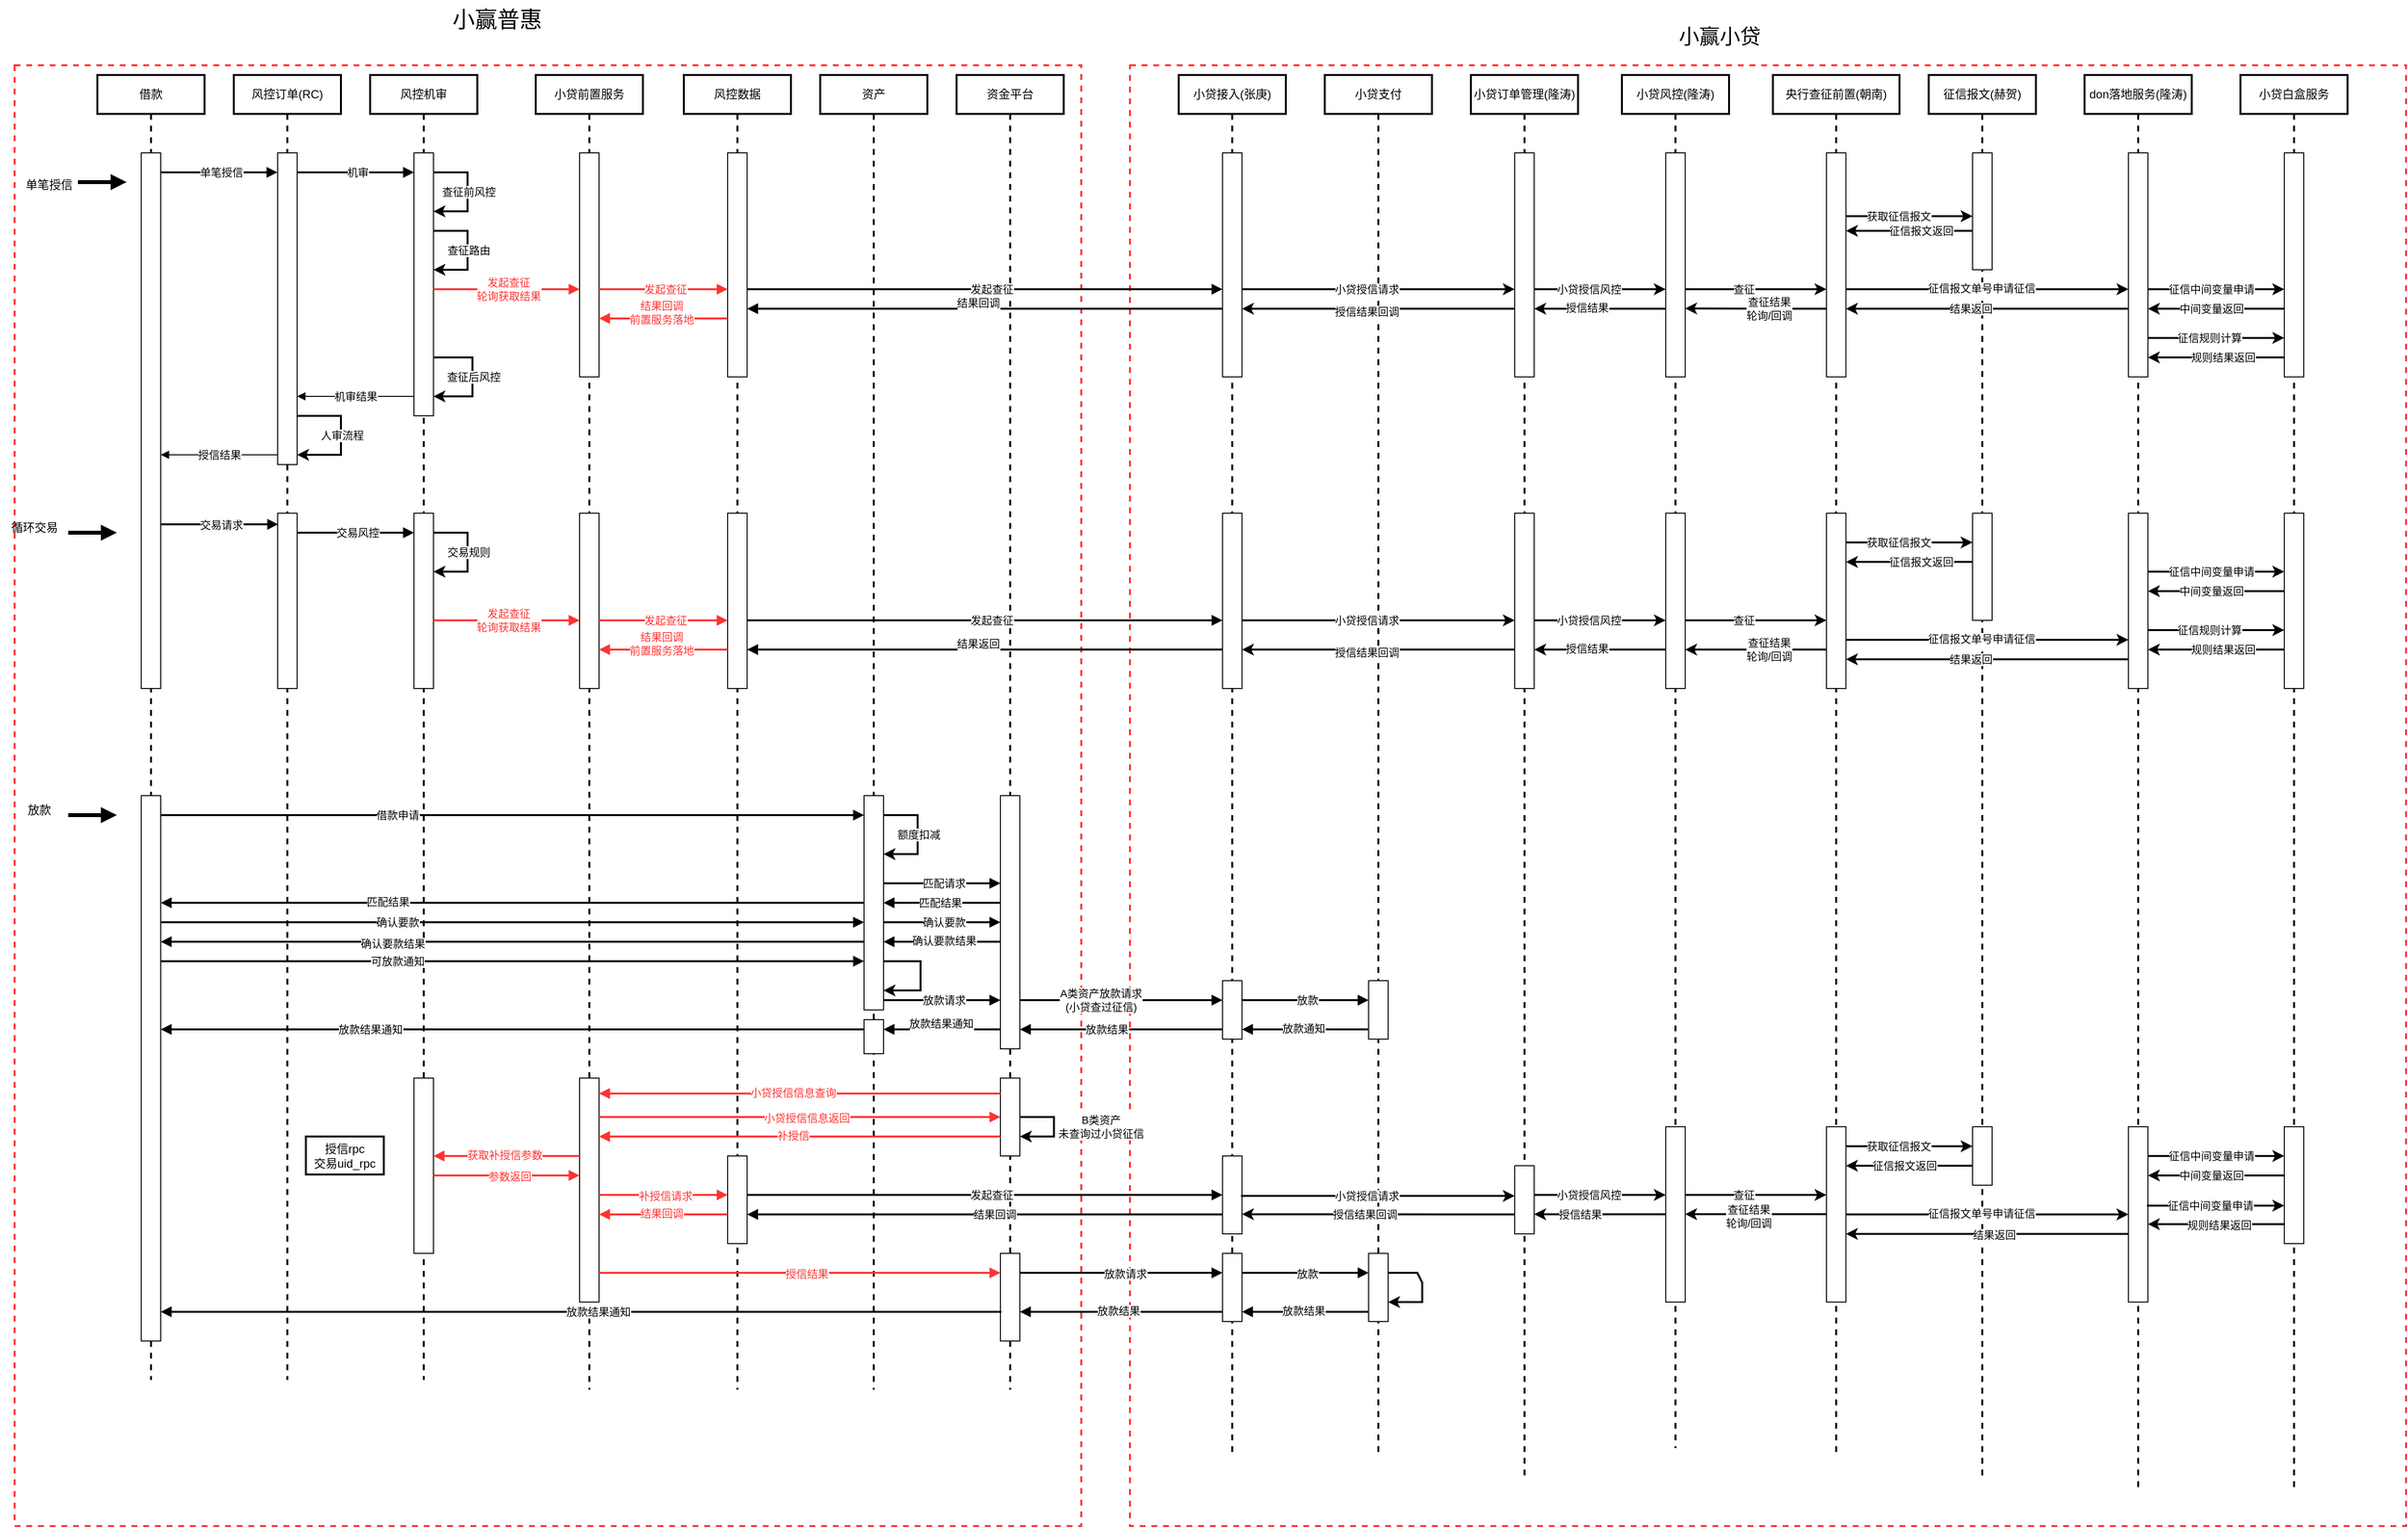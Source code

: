 <mxfile version="26.0.11">
  <diagram name="第 1 页" id="xbyy-KR_elHBdSShKpZm">
    <mxGraphModel dx="1304" dy="714" grid="1" gridSize="10" guides="1" tooltips="1" connect="1" arrows="1" fold="1" page="1" pageScale="1" pageWidth="827" pageHeight="1169" math="0" shadow="0">
      <root>
        <mxCell id="0" />
        <mxCell id="1" parent="0" />
        <mxCell id="gcZu40GBeY7oq4u_h3x9-1" value="" style="rounded=0;whiteSpace=wrap;html=1;dashed=1;strokeWidth=2;strokeColor=#FF3333;fillColor=none;" parent="1" vertex="1">
          <mxGeometry x="1260" y="90" width="1310" height="1500" as="geometry" />
        </mxCell>
        <mxCell id="gcZu40GBeY7oq4u_h3x9-2" value="" style="rounded=0;whiteSpace=wrap;html=1;dashed=1;strokeColor=#FF3333;strokeWidth=2;fillColor=none;" parent="1" vertex="1">
          <mxGeometry x="115" y="90" width="1095" height="1500" as="geometry" />
        </mxCell>
        <mxCell id="gcZu40GBeY7oq4u_h3x9-3" value="借款" style="shape=umlLifeline;perimeter=lifelinePerimeter;whiteSpace=wrap;html=1;container=1;dropTarget=0;collapsible=0;recursiveResize=0;outlineConnect=0;portConstraint=eastwest;newEdgeStyle={&quot;curved&quot;:0,&quot;rounded&quot;:0};strokeWidth=2;" parent="1" vertex="1">
          <mxGeometry x="200" y="100" width="110" height="1340" as="geometry" />
        </mxCell>
        <mxCell id="gcZu40GBeY7oq4u_h3x9-4" value="" style="html=1;points=[[0,0,0,0,5],[0,1,0,0,-5],[1,0,0,0,5],[1,1,0,0,-5]];perimeter=orthogonalPerimeter;outlineConnect=0;targetShapes=umlLifeline;portConstraint=eastwest;newEdgeStyle={&quot;curved&quot;:0,&quot;rounded&quot;:0};" parent="gcZu40GBeY7oq4u_h3x9-3" vertex="1">
          <mxGeometry x="45" y="80" width="20" height="550" as="geometry" />
        </mxCell>
        <mxCell id="gcZu40GBeY7oq4u_h3x9-5" value="" style="html=1;points=[[0,0,0,0,5],[0,1,0,0,-5],[1,0,0,0,5],[1,1,0,0,-5]];perimeter=orthogonalPerimeter;outlineConnect=0;targetShapes=umlLifeline;portConstraint=eastwest;newEdgeStyle={&quot;curved&quot;:0,&quot;rounded&quot;:0};" parent="gcZu40GBeY7oq4u_h3x9-3" vertex="1">
          <mxGeometry x="45" y="740" width="20" height="560" as="geometry" />
        </mxCell>
        <mxCell id="gcZu40GBeY7oq4u_h3x9-6" value="风控机审" style="shape=umlLifeline;perimeter=lifelinePerimeter;whiteSpace=wrap;html=1;container=1;dropTarget=0;collapsible=0;recursiveResize=0;outlineConnect=0;portConstraint=eastwest;newEdgeStyle={&quot;curved&quot;:0,&quot;rounded&quot;:0};strokeWidth=2;" parent="1" vertex="1">
          <mxGeometry x="480" y="100" width="110" height="1340" as="geometry" />
        </mxCell>
        <mxCell id="gcZu40GBeY7oq4u_h3x9-7" value="" style="html=1;points=[[0,0,0,0,5],[0,1,0,0,-5],[1,0,0,0,5],[1,1,0,0,-5]];perimeter=orthogonalPerimeter;outlineConnect=0;targetShapes=umlLifeline;portConstraint=eastwest;newEdgeStyle={&quot;curved&quot;:0,&quot;rounded&quot;:0};" parent="gcZu40GBeY7oq4u_h3x9-6" vertex="1">
          <mxGeometry x="45" y="80" width="20" height="270" as="geometry" />
        </mxCell>
        <mxCell id="gcZu40GBeY7oq4u_h3x9-8" value="" style="endArrow=classic;html=1;rounded=0;strokeWidth=2;" parent="gcZu40GBeY7oq4u_h3x9-6" source="gcZu40GBeY7oq4u_h3x9-7" target="gcZu40GBeY7oq4u_h3x9-7" edge="1">
          <mxGeometry width="50" height="50" relative="1" as="geometry">
            <mxPoint x="70" y="100" as="sourcePoint" />
            <mxPoint x="215" y="140" as="targetPoint" />
            <Array as="points">
              <mxPoint x="100" y="100" />
              <mxPoint x="100" y="140" />
            </Array>
          </mxGeometry>
        </mxCell>
        <mxCell id="gcZu40GBeY7oq4u_h3x9-9" value="查征前风控" style="edgeLabel;html=1;align=center;verticalAlign=middle;resizable=0;points=[];" parent="gcZu40GBeY7oq4u_h3x9-8" vertex="1" connectable="0">
          <mxGeometry x="-0.011" y="1" relative="1" as="geometry">
            <mxPoint as="offset" />
          </mxGeometry>
        </mxCell>
        <mxCell id="gcZu40GBeY7oq4u_h3x9-10" value="" style="endArrow=classic;html=1;rounded=0;strokeWidth=2;" parent="gcZu40GBeY7oq4u_h3x9-6" source="gcZu40GBeY7oq4u_h3x9-7" target="gcZu40GBeY7oq4u_h3x9-7" edge="1">
          <mxGeometry width="50" height="50" relative="1" as="geometry">
            <mxPoint x="70" y="160" as="sourcePoint" />
            <mxPoint x="70" y="200" as="targetPoint" />
            <Array as="points">
              <mxPoint x="100" y="160" />
              <mxPoint x="100" y="200" />
            </Array>
          </mxGeometry>
        </mxCell>
        <mxCell id="gcZu40GBeY7oq4u_h3x9-11" value="查征路由" style="edgeLabel;html=1;align=center;verticalAlign=middle;resizable=0;points=[];" parent="gcZu40GBeY7oq4u_h3x9-10" vertex="1" connectable="0">
          <mxGeometry x="-0.011" y="1" relative="1" as="geometry">
            <mxPoint as="offset" />
          </mxGeometry>
        </mxCell>
        <mxCell id="gcZu40GBeY7oq4u_h3x9-12" value="" style="endArrow=classic;html=1;rounded=0;strokeWidth=2;" parent="gcZu40GBeY7oq4u_h3x9-6" source="gcZu40GBeY7oq4u_h3x9-7" target="gcZu40GBeY7oq4u_h3x9-7" edge="1">
          <mxGeometry width="50" height="50" relative="1" as="geometry">
            <mxPoint x="70" y="290" as="sourcePoint" />
            <mxPoint x="70" y="330" as="targetPoint" />
            <Array as="points">
              <mxPoint x="105" y="290" />
              <mxPoint x="105" y="330" />
            </Array>
          </mxGeometry>
        </mxCell>
        <mxCell id="gcZu40GBeY7oq4u_h3x9-13" value="查征后风控" style="edgeLabel;html=1;align=center;verticalAlign=middle;resizable=0;points=[];" parent="gcZu40GBeY7oq4u_h3x9-12" vertex="1" connectable="0">
          <mxGeometry x="-0.011" y="1" relative="1" as="geometry">
            <mxPoint as="offset" />
          </mxGeometry>
        </mxCell>
        <mxCell id="gcZu40GBeY7oq4u_h3x9-14" value="" style="html=1;points=[[0,0,0,0,5],[0,1,0,0,-5],[1,0,0,0,5],[1,1,0,0,-5]];perimeter=orthogonalPerimeter;outlineConnect=0;targetShapes=umlLifeline;portConstraint=eastwest;newEdgeStyle={&quot;curved&quot;:0,&quot;rounded&quot;:0};" parent="gcZu40GBeY7oq4u_h3x9-6" vertex="1">
          <mxGeometry x="45" y="450" width="20" height="180" as="geometry" />
        </mxCell>
        <mxCell id="gcZu40GBeY7oq4u_h3x9-15" value="" style="endArrow=classic;html=1;rounded=0;strokeWidth=2;" parent="gcZu40GBeY7oq4u_h3x9-6" source="gcZu40GBeY7oq4u_h3x9-14" target="gcZu40GBeY7oq4u_h3x9-14" edge="1">
          <mxGeometry width="50" height="50" relative="1" as="geometry">
            <mxPoint x="70" y="470" as="sourcePoint" />
            <mxPoint x="70" y="510" as="targetPoint" />
            <Array as="points">
              <mxPoint x="100" y="470" />
              <mxPoint x="100" y="490" />
              <mxPoint x="100" y="510" />
            </Array>
          </mxGeometry>
        </mxCell>
        <mxCell id="gcZu40GBeY7oq4u_h3x9-16" value="交易规则" style="edgeLabel;html=1;align=center;verticalAlign=middle;resizable=0;points=[];" parent="gcZu40GBeY7oq4u_h3x9-15" vertex="1" connectable="0">
          <mxGeometry x="-0.011" y="1" relative="1" as="geometry">
            <mxPoint as="offset" />
          </mxGeometry>
        </mxCell>
        <mxCell id="aemsfZZwF4UhC_WrJxpv-1" value="" style="html=1;points=[[0,0,0,0,5],[0,1,0,0,-5],[1,0,0,0,5],[1,1,0,0,-5]];perimeter=orthogonalPerimeter;outlineConnect=0;targetShapes=umlLifeline;portConstraint=eastwest;newEdgeStyle={&quot;curved&quot;:0,&quot;rounded&quot;:0};" vertex="1" parent="gcZu40GBeY7oq4u_h3x9-6">
          <mxGeometry x="45" y="1030" width="20" height="180" as="geometry" />
        </mxCell>
        <mxCell id="gcZu40GBeY7oq4u_h3x9-17" value="风控订单(RC)" style="shape=umlLifeline;perimeter=lifelinePerimeter;whiteSpace=wrap;html=1;container=1;dropTarget=0;collapsible=0;recursiveResize=0;outlineConnect=0;portConstraint=eastwest;newEdgeStyle={&quot;curved&quot;:0,&quot;rounded&quot;:0};strokeWidth=2;" parent="1" vertex="1">
          <mxGeometry x="340" y="100" width="110" height="1340" as="geometry" />
        </mxCell>
        <mxCell id="gcZu40GBeY7oq4u_h3x9-18" value="" style="html=1;points=[[0,0,0,0,5],[0,1,0,0,-5],[1,0,0,0,5],[1,1,0,0,-5]];perimeter=orthogonalPerimeter;outlineConnect=0;targetShapes=umlLifeline;portConstraint=eastwest;newEdgeStyle={&quot;curved&quot;:0,&quot;rounded&quot;:0};" parent="gcZu40GBeY7oq4u_h3x9-17" vertex="1">
          <mxGeometry x="45" y="80" width="20" height="320" as="geometry" />
        </mxCell>
        <mxCell id="gcZu40GBeY7oq4u_h3x9-19" value="" style="endArrow=classic;html=1;rounded=0;strokeWidth=2;" parent="gcZu40GBeY7oq4u_h3x9-17" source="gcZu40GBeY7oq4u_h3x9-18" target="gcZu40GBeY7oq4u_h3x9-18" edge="1">
          <mxGeometry width="50" height="50" relative="1" as="geometry">
            <mxPoint x="70" y="350" as="sourcePoint" />
            <mxPoint x="70" y="390" as="targetPoint" />
            <Array as="points">
              <mxPoint x="110" y="350" />
              <mxPoint x="110" y="390" />
            </Array>
          </mxGeometry>
        </mxCell>
        <mxCell id="gcZu40GBeY7oq4u_h3x9-20" value="人审流程" style="edgeLabel;html=1;align=center;verticalAlign=middle;resizable=0;points=[];" parent="gcZu40GBeY7oq4u_h3x9-19" vertex="1" connectable="0">
          <mxGeometry x="-0.011" y="1" relative="1" as="geometry">
            <mxPoint as="offset" />
          </mxGeometry>
        </mxCell>
        <mxCell id="gcZu40GBeY7oq4u_h3x9-21" value="" style="html=1;points=[[0,0,0,0,5],[0,1,0,0,-5],[1,0,0,0,5],[1,1,0,0,-5]];perimeter=orthogonalPerimeter;outlineConnect=0;targetShapes=umlLifeline;portConstraint=eastwest;newEdgeStyle={&quot;curved&quot;:0,&quot;rounded&quot;:0};" parent="gcZu40GBeY7oq4u_h3x9-17" vertex="1">
          <mxGeometry x="45" y="450" width="20" height="180" as="geometry" />
        </mxCell>
        <mxCell id="gcZu40GBeY7oq4u_h3x9-22" value="风控数据" style="shape=umlLifeline;perimeter=lifelinePerimeter;whiteSpace=wrap;html=1;container=1;dropTarget=0;collapsible=0;recursiveResize=0;outlineConnect=0;portConstraint=eastwest;newEdgeStyle={&quot;curved&quot;:0,&quot;rounded&quot;:0};strokeWidth=2;" parent="1" vertex="1">
          <mxGeometry x="802" y="100" width="110" height="1350" as="geometry" />
        </mxCell>
        <mxCell id="gcZu40GBeY7oq4u_h3x9-23" value="" style="html=1;points=[[0,0,0,0,5],[0,1,0,0,-5],[1,0,0,0,5],[1,1,0,0,-5]];perimeter=orthogonalPerimeter;outlineConnect=0;targetShapes=umlLifeline;portConstraint=eastwest;newEdgeStyle={&quot;curved&quot;:0,&quot;rounded&quot;:0};" parent="gcZu40GBeY7oq4u_h3x9-22" vertex="1">
          <mxGeometry x="45" y="80" width="20" height="230" as="geometry" />
        </mxCell>
        <mxCell id="gcZu40GBeY7oq4u_h3x9-24" value="" style="html=1;points=[[0,0,0,0,5],[0,1,0,0,-5],[1,0,0,0,5],[1,1,0,0,-5]];perimeter=orthogonalPerimeter;outlineConnect=0;targetShapes=umlLifeline;portConstraint=eastwest;newEdgeStyle={&quot;curved&quot;:0,&quot;rounded&quot;:0};" parent="gcZu40GBeY7oq4u_h3x9-22" vertex="1">
          <mxGeometry x="45" y="450" width="20" height="180" as="geometry" />
        </mxCell>
        <mxCell id="gcZu40GBeY7oq4u_h3x9-25" value="" style="html=1;points=[[0,0,0,0,5],[0,1,0,0,-5],[1,0,0,0,5],[1,1,0,0,-5]];perimeter=orthogonalPerimeter;outlineConnect=0;targetShapes=umlLifeline;portConstraint=eastwest;newEdgeStyle={&quot;curved&quot;:0,&quot;rounded&quot;:0};" parent="gcZu40GBeY7oq4u_h3x9-22" vertex="1">
          <mxGeometry x="45" y="1110" width="20" height="90" as="geometry" />
        </mxCell>
        <mxCell id="gcZu40GBeY7oq4u_h3x9-26" value="资产" style="shape=umlLifeline;perimeter=lifelinePerimeter;whiteSpace=wrap;html=1;container=1;dropTarget=0;collapsible=0;recursiveResize=0;outlineConnect=0;portConstraint=eastwest;newEdgeStyle={&quot;curved&quot;:0,&quot;rounded&quot;:0};strokeWidth=2;" parent="1" vertex="1">
          <mxGeometry x="942" y="100" width="110" height="1350" as="geometry" />
        </mxCell>
        <mxCell id="gcZu40GBeY7oq4u_h3x9-27" value="" style="html=1;points=[[0,0,0,0,5],[0,1,0,0,-5],[1,0,0,0,5],[1,1,0,0,-5]];perimeter=orthogonalPerimeter;outlineConnect=0;targetShapes=umlLifeline;portConstraint=eastwest;newEdgeStyle={&quot;curved&quot;:0,&quot;rounded&quot;:0};" parent="gcZu40GBeY7oq4u_h3x9-26" vertex="1">
          <mxGeometry x="45" y="740" width="20" height="220" as="geometry" />
        </mxCell>
        <mxCell id="gcZu40GBeY7oq4u_h3x9-28" value="" style="endArrow=classic;html=1;rounded=0;strokeWidth=2;" parent="gcZu40GBeY7oq4u_h3x9-26" source="gcZu40GBeY7oq4u_h3x9-27" target="gcZu40GBeY7oq4u_h3x9-27" edge="1">
          <mxGeometry width="50" height="50" relative="1" as="geometry">
            <mxPoint x="70" y="760" as="sourcePoint" />
            <mxPoint x="70" y="800" as="targetPoint" />
            <Array as="points">
              <mxPoint x="100" y="760" />
              <mxPoint x="100" y="780" />
              <mxPoint x="100" y="800" />
            </Array>
          </mxGeometry>
        </mxCell>
        <mxCell id="gcZu40GBeY7oq4u_h3x9-29" value="额度扣减" style="edgeLabel;html=1;align=center;verticalAlign=middle;resizable=0;points=[];" parent="gcZu40GBeY7oq4u_h3x9-28" vertex="1" connectable="0">
          <mxGeometry x="-0.011" y="1" relative="1" as="geometry">
            <mxPoint as="offset" />
          </mxGeometry>
        </mxCell>
        <mxCell id="gcZu40GBeY7oq4u_h3x9-30" value="" style="endArrow=classic;html=1;rounded=0;strokeWidth=2;" parent="gcZu40GBeY7oq4u_h3x9-26" source="gcZu40GBeY7oq4u_h3x9-27" target="gcZu40GBeY7oq4u_h3x9-27" edge="1">
          <mxGeometry width="50" height="50" relative="1" as="geometry">
            <mxPoint x="68" y="910" as="sourcePoint" />
            <mxPoint x="68" y="940" as="targetPoint" />
            <Array as="points">
              <mxPoint x="88" y="910" />
              <mxPoint x="103" y="910" />
              <mxPoint x="103" y="920" />
              <mxPoint x="103" y="940" />
            </Array>
          </mxGeometry>
        </mxCell>
        <mxCell id="gcZu40GBeY7oq4u_h3x9-31" value="" style="html=1;points=[[0,0,0,0,5],[0,1,0,0,-5],[1,0,0,0,5],[1,1,0,0,-5]];perimeter=orthogonalPerimeter;outlineConnect=0;targetShapes=umlLifeline;portConstraint=eastwest;newEdgeStyle={&quot;curved&quot;:0,&quot;rounded&quot;:0};" parent="gcZu40GBeY7oq4u_h3x9-26" vertex="1">
          <mxGeometry x="45" y="970" width="20" height="35" as="geometry" />
        </mxCell>
        <mxCell id="gcZu40GBeY7oq4u_h3x9-32" value="资金平台" style="shape=umlLifeline;perimeter=lifelinePerimeter;whiteSpace=wrap;html=1;container=1;dropTarget=0;collapsible=0;recursiveResize=0;outlineConnect=0;portConstraint=eastwest;newEdgeStyle={&quot;curved&quot;:0,&quot;rounded&quot;:0};strokeWidth=2;" parent="1" vertex="1">
          <mxGeometry x="1082" y="100" width="110" height="1350" as="geometry" />
        </mxCell>
        <mxCell id="gcZu40GBeY7oq4u_h3x9-33" value="" style="html=1;points=[[0,0,0,0,5],[0,1,0,0,-5],[1,0,0,0,5],[1,1,0,0,-5]];perimeter=orthogonalPerimeter;outlineConnect=0;targetShapes=umlLifeline;portConstraint=eastwest;newEdgeStyle={&quot;curved&quot;:0,&quot;rounded&quot;:0};" parent="gcZu40GBeY7oq4u_h3x9-32" vertex="1">
          <mxGeometry x="45" y="740" width="20" height="260" as="geometry" />
        </mxCell>
        <mxCell id="gcZu40GBeY7oq4u_h3x9-34" value="" style="html=1;points=[[0,0,0,0,5],[0,1,0,0,-5],[1,0,0,0,5],[1,1,0,0,-5]];perimeter=orthogonalPerimeter;outlineConnect=0;targetShapes=umlLifeline;portConstraint=eastwest;newEdgeStyle={&quot;curved&quot;:0,&quot;rounded&quot;:0};" parent="gcZu40GBeY7oq4u_h3x9-32" vertex="1">
          <mxGeometry x="45" y="1030" width="20" height="80" as="geometry" />
        </mxCell>
        <mxCell id="gcZu40GBeY7oq4u_h3x9-35" value="" style="endArrow=classic;html=1;rounded=0;strokeWidth=2;" parent="gcZu40GBeY7oq4u_h3x9-32" edge="1">
          <mxGeometry width="50" height="50" relative="1" as="geometry">
            <mxPoint x="65" y="1070" as="sourcePoint" />
            <mxPoint x="65" y="1090" as="targetPoint" />
            <Array as="points">
              <mxPoint x="100" y="1070" />
              <mxPoint x="100" y="1090" />
              <mxPoint x="78" y="1090" />
            </Array>
          </mxGeometry>
        </mxCell>
        <mxCell id="gcZu40GBeY7oq4u_h3x9-36" value="&lt;font&gt;B类资产&lt;/font&gt;&lt;div&gt;&lt;font&gt;未查询过小贷征信&lt;/font&gt;&lt;/div&gt;" style="edgeLabel;html=1;align=center;verticalAlign=middle;resizable=0;points=[];" parent="gcZu40GBeY7oq4u_h3x9-35" vertex="1" connectable="0">
          <mxGeometry x="-0.011" y="1" relative="1" as="geometry">
            <mxPoint x="47" as="offset" />
          </mxGeometry>
        </mxCell>
        <mxCell id="gcZu40GBeY7oq4u_h3x9-37" value="" style="html=1;points=[[0,0,0,0,5],[0,1,0,0,-5],[1,0,0,0,5],[1,1,0,0,-5]];perimeter=orthogonalPerimeter;outlineConnect=0;targetShapes=umlLifeline;portConstraint=eastwest;newEdgeStyle={&quot;curved&quot;:0,&quot;rounded&quot;:0};" parent="gcZu40GBeY7oq4u_h3x9-32" vertex="1">
          <mxGeometry x="45" y="1210" width="20" height="90" as="geometry" />
        </mxCell>
        <mxCell id="gcZu40GBeY7oq4u_h3x9-38" value="" style="endArrow=block;html=1;rounded=0;strokeWidth=4;endFill=1;" parent="1" edge="1">
          <mxGeometry width="50" height="50" relative="1" as="geometry">
            <mxPoint x="180" y="210" as="sourcePoint" />
            <mxPoint x="230" y="210" as="targetPoint" />
          </mxGeometry>
        </mxCell>
        <mxCell id="gcZu40GBeY7oq4u_h3x9-39" value="" style="endArrow=block;html=1;rounded=0;strokeWidth=2;endFill=1;" parent="1" edge="1">
          <mxGeometry width="50" height="50" relative="1" as="geometry">
            <mxPoint x="265" y="200" as="sourcePoint" />
            <mxPoint x="384.83" y="200" as="targetPoint" />
          </mxGeometry>
        </mxCell>
        <mxCell id="gcZu40GBeY7oq4u_h3x9-40" value="单笔授信" style="edgeLabel;html=1;align=center;verticalAlign=middle;resizable=0;points=[];" parent="gcZu40GBeY7oq4u_h3x9-39" vertex="1" connectable="0">
          <mxGeometry x="0.029" y="-3" relative="1" as="geometry">
            <mxPoint y="-3" as="offset" />
          </mxGeometry>
        </mxCell>
        <mxCell id="gcZu40GBeY7oq4u_h3x9-41" value="" style="endArrow=block;html=1;rounded=0;strokeWidth=2;endFill=1;" parent="1" source="gcZu40GBeY7oq4u_h3x9-18" target="gcZu40GBeY7oq4u_h3x9-7" edge="1">
          <mxGeometry width="50" height="50" relative="1" as="geometry">
            <mxPoint x="410" y="200" as="sourcePoint" />
            <mxPoint x="520" y="200" as="targetPoint" />
            <Array as="points">
              <mxPoint x="490" y="200" />
            </Array>
          </mxGeometry>
        </mxCell>
        <mxCell id="gcZu40GBeY7oq4u_h3x9-42" value="机审" style="edgeLabel;html=1;align=center;verticalAlign=middle;resizable=0;points=[];" parent="gcZu40GBeY7oq4u_h3x9-41" vertex="1" connectable="0">
          <mxGeometry x="0.029" y="-3" relative="1" as="geometry">
            <mxPoint y="-3" as="offset" />
          </mxGeometry>
        </mxCell>
        <mxCell id="gcZu40GBeY7oq4u_h3x9-43" value="单笔授信" style="text;html=1;align=center;verticalAlign=middle;resizable=0;points=[];autosize=1;strokeColor=none;fillColor=none;" parent="1" vertex="1">
          <mxGeometry x="115" y="198" width="70" height="30" as="geometry" />
        </mxCell>
        <mxCell id="gcZu40GBeY7oq4u_h3x9-44" value="" style="endArrow=block;html=1;rounded=0;strokeWidth=1;endFill=1;" parent="1" source="gcZu40GBeY7oq4u_h3x9-7" target="gcZu40GBeY7oq4u_h3x9-18" edge="1">
          <mxGeometry width="50" height="50" relative="1" as="geometry">
            <mxPoint x="520" y="430" as="sourcePoint" />
            <mxPoint x="410" y="430" as="targetPoint" />
            <Array as="points">
              <mxPoint x="490" y="430" />
            </Array>
          </mxGeometry>
        </mxCell>
        <mxCell id="gcZu40GBeY7oq4u_h3x9-45" value="机审结果" style="edgeLabel;html=1;align=center;verticalAlign=middle;resizable=0;points=[];" parent="gcZu40GBeY7oq4u_h3x9-44" vertex="1" connectable="0">
          <mxGeometry x="0.009" relative="1" as="geometry">
            <mxPoint as="offset" />
          </mxGeometry>
        </mxCell>
        <mxCell id="gcZu40GBeY7oq4u_h3x9-46" value="" style="endArrow=block;html=1;rounded=0;strokeWidth=1;endFill=1;" parent="1" source="gcZu40GBeY7oq4u_h3x9-18" target="gcZu40GBeY7oq4u_h3x9-4" edge="1">
          <mxGeometry width="50" height="50" relative="1" as="geometry">
            <mxPoint x="380" y="490" as="sourcePoint" />
            <mxPoint x="270" y="490" as="targetPoint" />
            <Array as="points">
              <mxPoint x="355" y="490" />
            </Array>
          </mxGeometry>
        </mxCell>
        <mxCell id="gcZu40GBeY7oq4u_h3x9-47" value="授信结果" style="edgeLabel;html=1;align=center;verticalAlign=middle;resizable=0;points=[];" parent="gcZu40GBeY7oq4u_h3x9-46" vertex="1" connectable="0">
          <mxGeometry x="0.009" relative="1" as="geometry">
            <mxPoint as="offset" />
          </mxGeometry>
        </mxCell>
        <mxCell id="gcZu40GBeY7oq4u_h3x9-48" value="" style="endArrow=block;html=1;rounded=0;strokeWidth=4;endFill=1;" parent="1" edge="1">
          <mxGeometry width="50" height="50" relative="1" as="geometry">
            <mxPoint x="170" y="570" as="sourcePoint" />
            <mxPoint x="220" y="570" as="targetPoint" />
          </mxGeometry>
        </mxCell>
        <mxCell id="gcZu40GBeY7oq4u_h3x9-49" value="循环交易" style="text;html=1;align=center;verticalAlign=middle;resizable=0;points=[];autosize=1;strokeColor=none;fillColor=none;" parent="1" vertex="1">
          <mxGeometry x="100" y="550" width="70" height="30" as="geometry" />
        </mxCell>
        <mxCell id="gcZu40GBeY7oq4u_h3x9-50" value="" style="endArrow=block;html=1;rounded=0;strokeWidth=2;endFill=1;entryX=0.029;entryY=0.063;entryDx=0;entryDy=0;entryPerimeter=0;" parent="1" source="gcZu40GBeY7oq4u_h3x9-4" target="gcZu40GBeY7oq4u_h3x9-21" edge="1">
          <mxGeometry width="50" height="50" relative="1" as="geometry">
            <mxPoint x="270" y="570" as="sourcePoint" />
            <mxPoint x="380" y="570" as="targetPoint" />
          </mxGeometry>
        </mxCell>
        <mxCell id="gcZu40GBeY7oq4u_h3x9-51" value="交易请求" style="edgeLabel;html=1;align=center;verticalAlign=middle;resizable=0;points=[];" parent="gcZu40GBeY7oq4u_h3x9-50" vertex="1" connectable="0">
          <mxGeometry x="0.029" y="-3" relative="1" as="geometry">
            <mxPoint y="-3" as="offset" />
          </mxGeometry>
        </mxCell>
        <mxCell id="gcZu40GBeY7oq4u_h3x9-52" value="" style="endArrow=block;html=1;rounded=0;strokeWidth=2;endFill=1;" parent="1" source="gcZu40GBeY7oq4u_h3x9-21" edge="1">
          <mxGeometry width="50" height="50" relative="1" as="geometry">
            <mxPoint x="410" y="570" as="sourcePoint" />
            <mxPoint x="525" y="570" as="targetPoint" />
          </mxGeometry>
        </mxCell>
        <mxCell id="gcZu40GBeY7oq4u_h3x9-53" value="交易风控" style="edgeLabel;html=1;align=center;verticalAlign=middle;resizable=0;points=[];" parent="gcZu40GBeY7oq4u_h3x9-52" vertex="1" connectable="0">
          <mxGeometry x="0.029" y="-3" relative="1" as="geometry">
            <mxPoint y="-3" as="offset" />
          </mxGeometry>
        </mxCell>
        <mxCell id="gcZu40GBeY7oq4u_h3x9-54" value="" style="endArrow=block;html=1;rounded=0;strokeWidth=4;endFill=1;" parent="1" edge="1">
          <mxGeometry width="50" height="50" relative="1" as="geometry">
            <mxPoint x="170" y="860" as="sourcePoint" />
            <mxPoint x="220" y="860" as="targetPoint" />
          </mxGeometry>
        </mxCell>
        <mxCell id="gcZu40GBeY7oq4u_h3x9-55" value="放款" style="text;html=1;align=center;verticalAlign=middle;resizable=0;points=[];autosize=1;strokeColor=none;fillColor=none;" parent="1" vertex="1">
          <mxGeometry x="115" y="840" width="50" height="30" as="geometry" />
        </mxCell>
        <mxCell id="gcZu40GBeY7oq4u_h3x9-56" value="" style="endArrow=block;html=1;rounded=0;strokeWidth=2;endFill=1;" parent="1" target="gcZu40GBeY7oq4u_h3x9-27" edge="1">
          <mxGeometry width="50" height="50" relative="1" as="geometry">
            <mxPoint x="265" y="860" as="sourcePoint" />
            <mxPoint x="805" y="860" as="targetPoint" />
          </mxGeometry>
        </mxCell>
        <mxCell id="gcZu40GBeY7oq4u_h3x9-57" value="借款申请" style="edgeLabel;html=1;align=center;verticalAlign=middle;resizable=0;points=[];" parent="gcZu40GBeY7oq4u_h3x9-56" vertex="1" connectable="0">
          <mxGeometry x="-0.376" relative="1" as="geometry">
            <mxPoint x="17" as="offset" />
          </mxGeometry>
        </mxCell>
        <mxCell id="gcZu40GBeY7oq4u_h3x9-58" value="" style="endArrow=block;html=1;rounded=0;strokeWidth=2;endFill=1;" parent="1" source="gcZu40GBeY7oq4u_h3x9-27" target="gcZu40GBeY7oq4u_h3x9-33" edge="1">
          <mxGeometry width="50" height="50" relative="1" as="geometry">
            <mxPoint x="1012" y="930" as="sourcePoint" />
            <mxPoint x="1122" y="930" as="targetPoint" />
            <Array as="points">
              <mxPoint x="1102" y="930" />
            </Array>
          </mxGeometry>
        </mxCell>
        <mxCell id="gcZu40GBeY7oq4u_h3x9-59" value="匹配请求" style="edgeLabel;html=1;align=center;verticalAlign=middle;resizable=0;points=[];" parent="gcZu40GBeY7oq4u_h3x9-58" vertex="1" connectable="0">
          <mxGeometry x="0.029" y="-3" relative="1" as="geometry">
            <mxPoint y="-3" as="offset" />
          </mxGeometry>
        </mxCell>
        <mxCell id="gcZu40GBeY7oq4u_h3x9-60" value="&lt;font style=&quot;font-size: 23px;&quot;&gt;小赢普惠&lt;/font&gt;" style="text;html=1;align=center;verticalAlign=middle;resizable=0;points=[];autosize=1;strokeColor=none;fillColor=none;" parent="1" vertex="1">
          <mxGeometry x="550" y="23" width="120" height="40" as="geometry" />
        </mxCell>
        <mxCell id="gcZu40GBeY7oq4u_h3x9-61" value="&lt;font style=&quot;font-size: 21px;&quot;&gt;小赢小贷&lt;/font&gt;" style="text;html=1;align=center;verticalAlign=middle;resizable=0;points=[];autosize=1;strokeColor=none;fillColor=none;" parent="1" vertex="1">
          <mxGeometry x="1810" y="40" width="110" height="40" as="geometry" />
        </mxCell>
        <mxCell id="gcZu40GBeY7oq4u_h3x9-62" value="小贷前置服务" style="shape=umlLifeline;perimeter=lifelinePerimeter;whiteSpace=wrap;html=1;container=1;dropTarget=0;collapsible=0;recursiveResize=0;outlineConnect=0;portConstraint=eastwest;newEdgeStyle={&quot;curved&quot;:0,&quot;rounded&quot;:0};strokeWidth=2;" parent="1" vertex="1">
          <mxGeometry x="650" y="100" width="110" height="1350" as="geometry" />
        </mxCell>
        <mxCell id="gcZu40GBeY7oq4u_h3x9-63" value="" style="html=1;points=[[0,0,0,0,5],[0,1,0,0,-5],[1,0,0,0,5],[1,1,0,0,-5]];perimeter=orthogonalPerimeter;outlineConnect=0;targetShapes=umlLifeline;portConstraint=eastwest;newEdgeStyle={&quot;curved&quot;:0,&quot;rounded&quot;:0};" parent="gcZu40GBeY7oq4u_h3x9-62" vertex="1">
          <mxGeometry x="45" y="80" width="20" height="230" as="geometry" />
        </mxCell>
        <mxCell id="gcZu40GBeY7oq4u_h3x9-64" value="" style="html=1;points=[[0,0,0,0,5],[0,1,0,0,-5],[1,0,0,0,5],[1,1,0,0,-5]];perimeter=orthogonalPerimeter;outlineConnect=0;targetShapes=umlLifeline;portConstraint=eastwest;newEdgeStyle={&quot;curved&quot;:0,&quot;rounded&quot;:0};" parent="gcZu40GBeY7oq4u_h3x9-62" vertex="1">
          <mxGeometry x="45" y="450" width="20" height="180" as="geometry" />
        </mxCell>
        <mxCell id="gcZu40GBeY7oq4u_h3x9-65" value="" style="html=1;points=[[0,0,0,0,5],[0,1,0,0,-5],[1,0,0,0,5],[1,1,0,0,-5]];perimeter=orthogonalPerimeter;outlineConnect=0;targetShapes=umlLifeline;portConstraint=eastwest;newEdgeStyle={&quot;curved&quot;:0,&quot;rounded&quot;:0};" parent="gcZu40GBeY7oq4u_h3x9-62" vertex="1">
          <mxGeometry x="45" y="1030" width="20" height="230" as="geometry" />
        </mxCell>
        <mxCell id="gcZu40GBeY7oq4u_h3x9-66" value="" style="endArrow=block;html=1;rounded=0;strokeWidth=2;endFill=1;strokeColor=#FF3333;" parent="1" source="gcZu40GBeY7oq4u_h3x9-7" target="gcZu40GBeY7oq4u_h3x9-63" edge="1">
          <mxGeometry width="50" height="50" relative="1" as="geometry">
            <mxPoint x="550" y="320" as="sourcePoint" />
            <mxPoint x="670" y="320" as="targetPoint" />
            <Array as="points">
              <mxPoint x="635" y="320" />
            </Array>
          </mxGeometry>
        </mxCell>
        <mxCell id="gcZu40GBeY7oq4u_h3x9-67" value="&lt;font color=&quot;#ff3333&quot;&gt;发起查征&lt;br&gt;轮询获取结果&lt;br&gt;&lt;/font&gt;" style="edgeLabel;html=1;align=center;verticalAlign=middle;resizable=0;points=[];" parent="gcZu40GBeY7oq4u_h3x9-66" vertex="1" connectable="0">
          <mxGeometry x="0.029" y="-3" relative="1" as="geometry">
            <mxPoint y="-3" as="offset" />
          </mxGeometry>
        </mxCell>
        <mxCell id="gcZu40GBeY7oq4u_h3x9-68" value="" style="endArrow=block;html=1;rounded=0;strokeWidth=2;endFill=1;strokeColor=#FF3333;" parent="1" source="gcZu40GBeY7oq4u_h3x9-63" target="gcZu40GBeY7oq4u_h3x9-23" edge="1">
          <mxGeometry width="50" height="50" relative="1" as="geometry">
            <mxPoint x="720" y="320" as="sourcePoint" />
            <mxPoint x="830" y="320" as="targetPoint" />
            <Array as="points">
              <mxPoint x="810" y="320" />
            </Array>
          </mxGeometry>
        </mxCell>
        <mxCell id="gcZu40GBeY7oq4u_h3x9-69" value="&lt;font color=&quot;#ff3333&quot;&gt;发起查征&lt;br&gt;&lt;/font&gt;" style="edgeLabel;html=1;align=center;verticalAlign=middle;resizable=0;points=[];" parent="gcZu40GBeY7oq4u_h3x9-68" vertex="1" connectable="0">
          <mxGeometry x="0.029" y="-3" relative="1" as="geometry">
            <mxPoint y="-3" as="offset" />
          </mxGeometry>
        </mxCell>
        <mxCell id="gcZu40GBeY7oq4u_h3x9-70" value="" style="endArrow=block;html=1;rounded=0;strokeWidth=2;endFill=1;strokeColor=#FF3333;" parent="1" source="gcZu40GBeY7oq4u_h3x9-23" target="gcZu40GBeY7oq4u_h3x9-63" edge="1">
          <mxGeometry width="50" height="50" relative="1" as="geometry">
            <mxPoint x="842" y="350" as="sourcePoint" />
            <mxPoint x="720" y="350" as="targetPoint" />
            <Array as="points">
              <mxPoint x="805" y="350" />
            </Array>
          </mxGeometry>
        </mxCell>
        <mxCell id="gcZu40GBeY7oq4u_h3x9-71" value="&lt;font color=&quot;#ff3333&quot;&gt;结果回调&lt;br&gt;前置服务落地&lt;br&gt;&lt;/font&gt;" style="edgeLabel;html=1;align=center;verticalAlign=middle;resizable=0;points=[];" parent="gcZu40GBeY7oq4u_h3x9-70" vertex="1" connectable="0">
          <mxGeometry x="0.029" y="-3" relative="1" as="geometry">
            <mxPoint y="-3" as="offset" />
          </mxGeometry>
        </mxCell>
        <mxCell id="gcZu40GBeY7oq4u_h3x9-72" value="" style="endArrow=block;html=1;rounded=0;strokeWidth=2;endFill=1;strokeColor=#FF3333;" parent="1" edge="1">
          <mxGeometry width="50" height="50" relative="1" as="geometry">
            <mxPoint x="545" y="660" as="sourcePoint" />
            <mxPoint x="695" y="660" as="targetPoint" />
            <Array as="points">
              <mxPoint x="635" y="660" />
            </Array>
          </mxGeometry>
        </mxCell>
        <mxCell id="gcZu40GBeY7oq4u_h3x9-73" value="&lt;font color=&quot;#ff3333&quot;&gt;发起查征&lt;br&gt;轮询获取结果&lt;br&gt;&lt;/font&gt;" style="edgeLabel;html=1;align=center;verticalAlign=middle;resizable=0;points=[];" parent="gcZu40GBeY7oq4u_h3x9-72" vertex="1" connectable="0">
          <mxGeometry x="0.029" y="-3" relative="1" as="geometry">
            <mxPoint y="-3" as="offset" />
          </mxGeometry>
        </mxCell>
        <mxCell id="gcZu40GBeY7oq4u_h3x9-74" value="" style="endArrow=block;html=1;rounded=0;strokeWidth=2;endFill=1;strokeColor=#FF3333;" parent="1" edge="1">
          <mxGeometry width="50" height="50" relative="1" as="geometry">
            <mxPoint x="715" y="660" as="sourcePoint" />
            <mxPoint x="847" y="660" as="targetPoint" />
            <Array as="points">
              <mxPoint x="810" y="660" />
            </Array>
          </mxGeometry>
        </mxCell>
        <mxCell id="gcZu40GBeY7oq4u_h3x9-75" value="&lt;font color=&quot;#ff3333&quot;&gt;发起查征&lt;br&gt;&lt;/font&gt;" style="edgeLabel;html=1;align=center;verticalAlign=middle;resizable=0;points=[];" parent="gcZu40GBeY7oq4u_h3x9-74" vertex="1" connectable="0">
          <mxGeometry x="0.029" y="-3" relative="1" as="geometry">
            <mxPoint y="-3" as="offset" />
          </mxGeometry>
        </mxCell>
        <mxCell id="gcZu40GBeY7oq4u_h3x9-76" value="" style="endArrow=block;html=1;rounded=0;strokeWidth=2;endFill=1;strokeColor=#FF3333;" parent="1" edge="1">
          <mxGeometry width="50" height="50" relative="1" as="geometry">
            <mxPoint x="847" y="690" as="sourcePoint" />
            <mxPoint x="715" y="690" as="targetPoint" />
            <Array as="points">
              <mxPoint x="805" y="690" />
            </Array>
          </mxGeometry>
        </mxCell>
        <mxCell id="gcZu40GBeY7oq4u_h3x9-77" value="&lt;font color=&quot;#ff3333&quot;&gt;结果回调&lt;br&gt;前置服务落地&lt;br&gt;&lt;/font&gt;" style="edgeLabel;html=1;align=center;verticalAlign=middle;resizable=0;points=[];" parent="gcZu40GBeY7oq4u_h3x9-76" vertex="1" connectable="0">
          <mxGeometry x="0.029" y="-3" relative="1" as="geometry">
            <mxPoint y="-3" as="offset" />
          </mxGeometry>
        </mxCell>
        <mxCell id="gcZu40GBeY7oq4u_h3x9-78" value="小贷接入(张庚)" style="shape=umlLifeline;perimeter=lifelinePerimeter;whiteSpace=wrap;html=1;container=1;dropTarget=0;collapsible=0;recursiveResize=0;outlineConnect=0;portConstraint=eastwest;newEdgeStyle={&quot;curved&quot;:0,&quot;rounded&quot;:0};strokeWidth=2;" parent="1" vertex="1">
          <mxGeometry x="1310" y="100" width="110" height="1420" as="geometry" />
        </mxCell>
        <mxCell id="gcZu40GBeY7oq4u_h3x9-79" value="" style="html=1;points=[[0,0,0,0,5],[0,1,0,0,-5],[1,0,0,0,5],[1,1,0,0,-5]];perimeter=orthogonalPerimeter;outlineConnect=0;targetShapes=umlLifeline;portConstraint=eastwest;newEdgeStyle={&quot;curved&quot;:0,&quot;rounded&quot;:0};" parent="gcZu40GBeY7oq4u_h3x9-78" vertex="1">
          <mxGeometry x="45" y="80" width="20" height="230" as="geometry" />
        </mxCell>
        <mxCell id="gcZu40GBeY7oq4u_h3x9-80" value="" style="html=1;points=[[0,0,0,0,5],[0,1,0,0,-5],[1,0,0,0,5],[1,1,0,0,-5]];perimeter=orthogonalPerimeter;outlineConnect=0;targetShapes=umlLifeline;portConstraint=eastwest;newEdgeStyle={&quot;curved&quot;:0,&quot;rounded&quot;:0};" parent="gcZu40GBeY7oq4u_h3x9-78" vertex="1">
          <mxGeometry x="45" y="450" width="20" height="180" as="geometry" />
        </mxCell>
        <mxCell id="gcZu40GBeY7oq4u_h3x9-81" value="" style="html=1;points=[[0,0,0,0,5],[0,1,0,0,-5],[1,0,0,0,5],[1,1,0,0,-5]];perimeter=orthogonalPerimeter;outlineConnect=0;targetShapes=umlLifeline;portConstraint=eastwest;newEdgeStyle={&quot;curved&quot;:0,&quot;rounded&quot;:0};" parent="gcZu40GBeY7oq4u_h3x9-78" vertex="1">
          <mxGeometry x="45" y="1110" width="20" height="80" as="geometry" />
        </mxCell>
        <mxCell id="gcZu40GBeY7oq4u_h3x9-82" value="" style="html=1;points=[[0,0,0,0,5],[0,1,0,0,-5],[1,0,0,0,5],[1,1,0,0,-5]];perimeter=orthogonalPerimeter;outlineConnect=0;targetShapes=umlLifeline;portConstraint=eastwest;newEdgeStyle={&quot;curved&quot;:0,&quot;rounded&quot;:0};" parent="gcZu40GBeY7oq4u_h3x9-78" vertex="1">
          <mxGeometry x="45" y="930" width="20" height="60" as="geometry" />
        </mxCell>
        <mxCell id="gcZu40GBeY7oq4u_h3x9-83" value="" style="html=1;points=[[0,0,0,0,5],[0,1,0,0,-5],[1,0,0,0,5],[1,1,0,0,-5]];perimeter=orthogonalPerimeter;outlineConnect=0;targetShapes=umlLifeline;portConstraint=eastwest;newEdgeStyle={&quot;curved&quot;:0,&quot;rounded&quot;:0};" parent="gcZu40GBeY7oq4u_h3x9-78" vertex="1">
          <mxGeometry x="45" y="1210" width="20" height="70" as="geometry" />
        </mxCell>
        <mxCell id="gcZu40GBeY7oq4u_h3x9-84" value="" style="endArrow=block;html=1;rounded=0;strokeWidth=2;endFill=1;strokeColor=#000000;fillColor=#000000;" parent="1" source="gcZu40GBeY7oq4u_h3x9-23" target="gcZu40GBeY7oq4u_h3x9-79" edge="1">
          <mxGeometry width="50" height="50" relative="1" as="geometry">
            <mxPoint x="870" y="320" as="sourcePoint" />
            <mxPoint x="1002" y="320" as="targetPoint" />
            <Array as="points">
              <mxPoint x="965" y="320" />
            </Array>
          </mxGeometry>
        </mxCell>
        <mxCell id="gcZu40GBeY7oq4u_h3x9-85" value="发起查征" style="edgeLabel;html=1;align=center;verticalAlign=middle;resizable=0;points=[];" parent="gcZu40GBeY7oq4u_h3x9-84" vertex="1" connectable="0">
          <mxGeometry x="0.029" y="-3" relative="1" as="geometry">
            <mxPoint y="-3" as="offset" />
          </mxGeometry>
        </mxCell>
        <mxCell id="gcZu40GBeY7oq4u_h3x9-86" value="" style="endArrow=block;html=1;rounded=0;strokeWidth=2;endFill=1;strokeColor=#000000;" parent="1" source="gcZu40GBeY7oq4u_h3x9-79" target="gcZu40GBeY7oq4u_h3x9-23" edge="1">
          <mxGeometry width="50" height="50" relative="1" as="geometry">
            <mxPoint x="1350" y="340" as="sourcePoint" />
            <mxPoint x="870" y="340" as="targetPoint" />
            <Array as="points">
              <mxPoint x="968" y="340" />
            </Array>
          </mxGeometry>
        </mxCell>
        <mxCell id="gcZu40GBeY7oq4u_h3x9-87" value="结果回调" style="edgeLabel;html=1;align=center;verticalAlign=middle;resizable=0;points=[];" parent="gcZu40GBeY7oq4u_h3x9-86" vertex="1" connectable="0">
          <mxGeometry x="0.029" y="-3" relative="1" as="geometry">
            <mxPoint y="-3" as="offset" />
          </mxGeometry>
        </mxCell>
        <mxCell id="gcZu40GBeY7oq4u_h3x9-88" value="小贷支付" style="shape=umlLifeline;perimeter=lifelinePerimeter;whiteSpace=wrap;html=1;container=1;dropTarget=0;collapsible=0;recursiveResize=0;outlineConnect=0;portConstraint=eastwest;newEdgeStyle={&quot;curved&quot;:0,&quot;rounded&quot;:0};strokeWidth=2;" parent="1" vertex="1">
          <mxGeometry x="1460" y="100" width="110" height="1420" as="geometry" />
        </mxCell>
        <mxCell id="gcZu40GBeY7oq4u_h3x9-89" value="" style="html=1;points=[[0,0,0,0,5],[0,1,0,0,-5],[1,0,0,0,5],[1,1,0,0,-5]];perimeter=orthogonalPerimeter;outlineConnect=0;targetShapes=umlLifeline;portConstraint=eastwest;newEdgeStyle={&quot;curved&quot;:0,&quot;rounded&quot;:0};" parent="gcZu40GBeY7oq4u_h3x9-88" vertex="1">
          <mxGeometry x="45" y="930" width="20" height="60" as="geometry" />
        </mxCell>
        <mxCell id="gcZu40GBeY7oq4u_h3x9-90" value="" style="html=1;points=[[0,0,0,0,5],[0,1,0,0,-5],[1,0,0,0,5],[1,1,0,0,-5]];perimeter=orthogonalPerimeter;outlineConnect=0;targetShapes=umlLifeline;portConstraint=eastwest;newEdgeStyle={&quot;curved&quot;:0,&quot;rounded&quot;:0};" parent="gcZu40GBeY7oq4u_h3x9-88" vertex="1">
          <mxGeometry x="45" y="1210" width="20" height="70" as="geometry" />
        </mxCell>
        <mxCell id="gcZu40GBeY7oq4u_h3x9-91" value="" style="endArrow=classic;html=1;rounded=0;strokeWidth=2;" parent="gcZu40GBeY7oq4u_h3x9-88" source="gcZu40GBeY7oq4u_h3x9-90" target="gcZu40GBeY7oq4u_h3x9-90" edge="1">
          <mxGeometry width="50" height="50" relative="1" as="geometry">
            <mxPoint x="72" y="1230" as="sourcePoint" />
            <mxPoint x="72" y="1260" as="targetPoint" />
            <Array as="points">
              <mxPoint x="95" y="1230" />
              <mxPoint x="100" y="1240" />
              <mxPoint x="100" y="1260" />
            </Array>
          </mxGeometry>
        </mxCell>
        <mxCell id="gcZu40GBeY7oq4u_h3x9-92" value="小贷订单管理(隆涛)" style="shape=umlLifeline;perimeter=lifelinePerimeter;whiteSpace=wrap;html=1;container=1;dropTarget=0;collapsible=0;recursiveResize=0;outlineConnect=0;portConstraint=eastwest;newEdgeStyle={&quot;curved&quot;:0,&quot;rounded&quot;:0};strokeWidth=2;" parent="1" vertex="1">
          <mxGeometry x="1610" y="100" width="110" height="1440" as="geometry" />
        </mxCell>
        <mxCell id="gcZu40GBeY7oq4u_h3x9-93" value="" style="html=1;points=[[0,0,0,0,5],[0,1,0,0,-5],[1,0,0,0,5],[1,1,0,0,-5]];perimeter=orthogonalPerimeter;outlineConnect=0;targetShapes=umlLifeline;portConstraint=eastwest;newEdgeStyle={&quot;curved&quot;:0,&quot;rounded&quot;:0};" parent="gcZu40GBeY7oq4u_h3x9-92" vertex="1">
          <mxGeometry x="45" y="80" width="20" height="230" as="geometry" />
        </mxCell>
        <mxCell id="gcZu40GBeY7oq4u_h3x9-94" value="" style="html=1;points=[[0,0,0,0,5],[0,1,0,0,-5],[1,0,0,0,5],[1,1,0,0,-5]];perimeter=orthogonalPerimeter;outlineConnect=0;targetShapes=umlLifeline;portConstraint=eastwest;newEdgeStyle={&quot;curved&quot;:0,&quot;rounded&quot;:0};" parent="gcZu40GBeY7oq4u_h3x9-92" vertex="1">
          <mxGeometry x="45" y="450" width="20" height="180" as="geometry" />
        </mxCell>
        <mxCell id="gcZu40GBeY7oq4u_h3x9-95" value="小贷风控(隆涛)" style="shape=umlLifeline;perimeter=lifelinePerimeter;whiteSpace=wrap;html=1;container=1;dropTarget=0;collapsible=0;recursiveResize=0;outlineConnect=0;portConstraint=eastwest;newEdgeStyle={&quot;curved&quot;:0,&quot;rounded&quot;:0};strokeWidth=2;" parent="1" vertex="1">
          <mxGeometry x="1765" y="100" width="110" height="1410" as="geometry" />
        </mxCell>
        <mxCell id="gcZu40GBeY7oq4u_h3x9-96" value="" style="html=1;points=[[0,0,0,0,5],[0,1,0,0,-5],[1,0,0,0,5],[1,1,0,0,-5]];perimeter=orthogonalPerimeter;outlineConnect=0;targetShapes=umlLifeline;portConstraint=eastwest;newEdgeStyle={&quot;curved&quot;:0,&quot;rounded&quot;:0};" parent="gcZu40GBeY7oq4u_h3x9-95" vertex="1">
          <mxGeometry x="45" y="80" width="20" height="230" as="geometry" />
        </mxCell>
        <mxCell id="gcZu40GBeY7oq4u_h3x9-97" value="" style="html=1;points=[[0,0,0,0,5],[0,1,0,0,-5],[1,0,0,0,5],[1,1,0,0,-5]];perimeter=orthogonalPerimeter;outlineConnect=0;targetShapes=umlLifeline;portConstraint=eastwest;newEdgeStyle={&quot;curved&quot;:0,&quot;rounded&quot;:0};" parent="gcZu40GBeY7oq4u_h3x9-95" vertex="1">
          <mxGeometry x="45" y="450" width="20" height="180" as="geometry" />
        </mxCell>
        <mxCell id="gcZu40GBeY7oq4u_h3x9-98" value="" style="html=1;points=[[0,0,0,0,5],[0,1,0,0,-5],[1,0,0,0,5],[1,1,0,0,-5]];perimeter=orthogonalPerimeter;outlineConnect=0;targetShapes=umlLifeline;portConstraint=eastwest;newEdgeStyle={&quot;curved&quot;:0,&quot;rounded&quot;:0};" parent="gcZu40GBeY7oq4u_h3x9-95" vertex="1">
          <mxGeometry x="45" y="1080" width="20" height="180" as="geometry" />
        </mxCell>
        <mxCell id="gcZu40GBeY7oq4u_h3x9-99" value="央行查征前置(朝南)" style="shape=umlLifeline;perimeter=lifelinePerimeter;whiteSpace=wrap;html=1;container=1;dropTarget=0;collapsible=0;recursiveResize=0;outlineConnect=0;portConstraint=eastwest;newEdgeStyle={&quot;curved&quot;:0,&quot;rounded&quot;:0};strokeWidth=2;" parent="1" vertex="1">
          <mxGeometry x="1920" y="100" width="130" height="1420" as="geometry" />
        </mxCell>
        <mxCell id="gcZu40GBeY7oq4u_h3x9-100" value="" style="html=1;points=[[0,0,0,0,5],[0,1,0,0,-5],[1,0,0,0,5],[1,1,0,0,-5]];perimeter=orthogonalPerimeter;outlineConnect=0;targetShapes=umlLifeline;portConstraint=eastwest;newEdgeStyle={&quot;curved&quot;:0,&quot;rounded&quot;:0};" parent="gcZu40GBeY7oq4u_h3x9-99" vertex="1">
          <mxGeometry x="55" y="80" width="20" height="230" as="geometry" />
        </mxCell>
        <mxCell id="gcZu40GBeY7oq4u_h3x9-101" value="" style="html=1;points=[[0,0,0,0,5],[0,1,0,0,-5],[1,0,0,0,5],[1,1,0,0,-5]];perimeter=orthogonalPerimeter;outlineConnect=0;targetShapes=umlLifeline;portConstraint=eastwest;newEdgeStyle={&quot;curved&quot;:0,&quot;rounded&quot;:0};" parent="gcZu40GBeY7oq4u_h3x9-99" vertex="1">
          <mxGeometry x="55" y="450" width="20" height="180" as="geometry" />
        </mxCell>
        <mxCell id="gcZu40GBeY7oq4u_h3x9-102" value="" style="html=1;points=[[0,0,0,0,5],[0,1,0,0,-5],[1,0,0,0,5],[1,1,0,0,-5]];perimeter=orthogonalPerimeter;outlineConnect=0;targetShapes=umlLifeline;portConstraint=eastwest;newEdgeStyle={&quot;curved&quot;:0,&quot;rounded&quot;:0};" parent="gcZu40GBeY7oq4u_h3x9-99" vertex="1">
          <mxGeometry x="55" y="1080" width="20" height="180" as="geometry" />
        </mxCell>
        <mxCell id="gcZu40GBeY7oq4u_h3x9-103" style="edgeStyle=orthogonalEdgeStyle;rounded=0;orthogonalLoop=1;jettySize=auto;html=1;curved=0;strokeWidth=2;" parent="1" edge="1">
          <mxGeometry relative="1" as="geometry">
            <mxPoint x="1675" y="320" as="sourcePoint" />
            <mxPoint x="1810" y="320" as="targetPoint" />
          </mxGeometry>
        </mxCell>
        <mxCell id="gcZu40GBeY7oq4u_h3x9-104" value="小贷授信风控" style="edgeLabel;html=1;align=center;verticalAlign=middle;resizable=0;points=[];" parent="gcZu40GBeY7oq4u_h3x9-103" vertex="1" connectable="0">
          <mxGeometry x="-0.178" relative="1" as="geometry">
            <mxPoint as="offset" />
          </mxGeometry>
        </mxCell>
        <mxCell id="gcZu40GBeY7oq4u_h3x9-105" style="edgeStyle=orthogonalEdgeStyle;rounded=0;orthogonalLoop=1;jettySize=auto;html=1;curved=0;strokeWidth=2;" parent="1" edge="1">
          <mxGeometry relative="1" as="geometry">
            <mxPoint x="1810" y="340" as="sourcePoint" />
            <mxPoint x="1675.0" y="340" as="targetPoint" />
            <Array as="points" />
          </mxGeometry>
        </mxCell>
        <mxCell id="gcZu40GBeY7oq4u_h3x9-106" value="授信结果" style="edgeLabel;html=1;align=center;verticalAlign=middle;resizable=0;points=[];" parent="gcZu40GBeY7oq4u_h3x9-105" vertex="1" connectable="0">
          <mxGeometry x="0.207" y="-1" relative="1" as="geometry">
            <mxPoint as="offset" />
          </mxGeometry>
        </mxCell>
        <mxCell id="gcZu40GBeY7oq4u_h3x9-107" value="" style="edgeStyle=orthogonalEdgeStyle;rounded=0;orthogonalLoop=1;jettySize=auto;html=1;curved=0;strokeWidth=2;" parent="1" target="gcZu40GBeY7oq4u_h3x9-100" edge="1">
          <mxGeometry relative="1" as="geometry">
            <mxPoint x="1830" y="320" as="sourcePoint" />
            <mxPoint x="1965" y="320" as="targetPoint" />
            <Array as="points">
              <mxPoint x="1940" y="320" />
              <mxPoint x="1940" y="320" />
            </Array>
          </mxGeometry>
        </mxCell>
        <mxCell id="gcZu40GBeY7oq4u_h3x9-108" value="查征" style="edgeLabel;html=1;align=center;verticalAlign=middle;resizable=0;points=[];" parent="gcZu40GBeY7oq4u_h3x9-107" vertex="1" connectable="0">
          <mxGeometry x="-0.178" relative="1" as="geometry">
            <mxPoint as="offset" />
          </mxGeometry>
        </mxCell>
        <mxCell id="gcZu40GBeY7oq4u_h3x9-109" style="edgeStyle=orthogonalEdgeStyle;rounded=0;orthogonalLoop=1;jettySize=auto;html=1;curved=0;strokeWidth=2;" parent="1" source="gcZu40GBeY7oq4u_h3x9-100" edge="1">
          <mxGeometry relative="1" as="geometry">
            <mxPoint x="1965" y="339.71" as="sourcePoint" />
            <mxPoint x="1830" y="339.71" as="targetPoint" />
            <Array as="points">
              <mxPoint x="1950" y="340" />
              <mxPoint x="1950" y="340" />
            </Array>
          </mxGeometry>
        </mxCell>
        <mxCell id="gcZu40GBeY7oq4u_h3x9-110" value="查征结果&lt;div&gt;轮询/回调&lt;/div&gt;" style="edgeLabel;html=1;align=center;verticalAlign=middle;resizable=0;points=[];" parent="gcZu40GBeY7oq4u_h3x9-109" vertex="1" connectable="0">
          <mxGeometry x="-0.178" relative="1" as="geometry">
            <mxPoint as="offset" />
          </mxGeometry>
        </mxCell>
        <mxCell id="gcZu40GBeY7oq4u_h3x9-111" value="征信报文(赫贺)" style="shape=umlLifeline;perimeter=lifelinePerimeter;whiteSpace=wrap;html=1;container=1;dropTarget=0;collapsible=0;recursiveResize=0;outlineConnect=0;portConstraint=eastwest;newEdgeStyle={&quot;curved&quot;:0,&quot;rounded&quot;:0};strokeWidth=2;" parent="1" vertex="1">
          <mxGeometry x="2080" y="100" width="110" height="1440" as="geometry" />
        </mxCell>
        <mxCell id="gcZu40GBeY7oq4u_h3x9-112" value="" style="html=1;points=[[0,0,0,0,5],[0,1,0,0,-5],[1,0,0,0,5],[1,1,0,0,-5]];perimeter=orthogonalPerimeter;outlineConnect=0;targetShapes=umlLifeline;portConstraint=eastwest;newEdgeStyle={&quot;curved&quot;:0,&quot;rounded&quot;:0};" parent="gcZu40GBeY7oq4u_h3x9-111" vertex="1">
          <mxGeometry x="45" y="80" width="20" height="120" as="geometry" />
        </mxCell>
        <mxCell id="gcZu40GBeY7oq4u_h3x9-113" value="" style="html=1;points=[[0,0,0,0,5],[0,1,0,0,-5],[1,0,0,0,5],[1,1,0,0,-5]];perimeter=orthogonalPerimeter;outlineConnect=0;targetShapes=umlLifeline;portConstraint=eastwest;newEdgeStyle={&quot;curved&quot;:0,&quot;rounded&quot;:0};" parent="gcZu40GBeY7oq4u_h3x9-111" vertex="1">
          <mxGeometry x="45" y="450" width="20" height="110" as="geometry" />
        </mxCell>
        <mxCell id="gcZu40GBeY7oq4u_h3x9-114" value="" style="html=1;points=[[0,0,0,0,5],[0,1,0,0,-5],[1,0,0,0,5],[1,1,0,0,-5]];perimeter=orthogonalPerimeter;outlineConnect=0;targetShapes=umlLifeline;portConstraint=eastwest;newEdgeStyle={&quot;curved&quot;:0,&quot;rounded&quot;:0};" parent="gcZu40GBeY7oq4u_h3x9-111" vertex="1">
          <mxGeometry x="45" y="1080" width="20" height="60" as="geometry" />
        </mxCell>
        <mxCell id="gcZu40GBeY7oq4u_h3x9-115" value="don落地服务(隆涛)" style="shape=umlLifeline;perimeter=lifelinePerimeter;whiteSpace=wrap;html=1;container=1;dropTarget=0;collapsible=0;recursiveResize=0;outlineConnect=0;portConstraint=eastwest;newEdgeStyle={&quot;curved&quot;:0,&quot;rounded&quot;:0};strokeWidth=2;" parent="1" vertex="1">
          <mxGeometry x="2240" y="100" width="110" height="1450" as="geometry" />
        </mxCell>
        <mxCell id="gcZu40GBeY7oq4u_h3x9-116" value="" style="html=1;points=[[0,0,0,0,5],[0,1,0,0,-5],[1,0,0,0,5],[1,1,0,0,-5]];perimeter=orthogonalPerimeter;outlineConnect=0;targetShapes=umlLifeline;portConstraint=eastwest;newEdgeStyle={&quot;curved&quot;:0,&quot;rounded&quot;:0};" parent="gcZu40GBeY7oq4u_h3x9-115" vertex="1">
          <mxGeometry x="45" y="80" width="20" height="230" as="geometry" />
        </mxCell>
        <mxCell id="gcZu40GBeY7oq4u_h3x9-117" value="" style="html=1;points=[[0,0,0,0,5],[0,1,0,0,-5],[1,0,0,0,5],[1,1,0,0,-5]];perimeter=orthogonalPerimeter;outlineConnect=0;targetShapes=umlLifeline;portConstraint=eastwest;newEdgeStyle={&quot;curved&quot;:0,&quot;rounded&quot;:0};" parent="gcZu40GBeY7oq4u_h3x9-115" vertex="1">
          <mxGeometry x="45" y="450" width="20" height="180" as="geometry" />
        </mxCell>
        <mxCell id="gcZu40GBeY7oq4u_h3x9-118" value="" style="html=1;points=[[0,0,0,0,5],[0,1,0,0,-5],[1,0,0,0,5],[1,1,0,0,-5]];perimeter=orthogonalPerimeter;outlineConnect=0;targetShapes=umlLifeline;portConstraint=eastwest;newEdgeStyle={&quot;curved&quot;:0,&quot;rounded&quot;:0};" parent="gcZu40GBeY7oq4u_h3x9-115" vertex="1">
          <mxGeometry x="45" y="1080" width="20" height="180" as="geometry" />
        </mxCell>
        <mxCell id="gcZu40GBeY7oq4u_h3x9-119" value="小贷白盒服务" style="shape=umlLifeline;perimeter=lifelinePerimeter;whiteSpace=wrap;html=1;container=1;dropTarget=0;collapsible=0;recursiveResize=0;outlineConnect=0;portConstraint=eastwest;newEdgeStyle={&quot;curved&quot;:0,&quot;rounded&quot;:0};strokeWidth=2;" parent="1" vertex="1">
          <mxGeometry x="2400" y="100" width="110" height="1450" as="geometry" />
        </mxCell>
        <mxCell id="gcZu40GBeY7oq4u_h3x9-120" value="" style="html=1;points=[[0,0,0,0,5],[0,1,0,0,-5],[1,0,0,0,5],[1,1,0,0,-5]];perimeter=orthogonalPerimeter;outlineConnect=0;targetShapes=umlLifeline;portConstraint=eastwest;newEdgeStyle={&quot;curved&quot;:0,&quot;rounded&quot;:0};" parent="gcZu40GBeY7oq4u_h3x9-119" vertex="1">
          <mxGeometry x="45" y="80" width="20" height="230" as="geometry" />
        </mxCell>
        <mxCell id="gcZu40GBeY7oq4u_h3x9-121" value="" style="html=1;points=[[0,0,0,0,5],[0,1,0,0,-5],[1,0,0,0,5],[1,1,0,0,-5]];perimeter=orthogonalPerimeter;outlineConnect=0;targetShapes=umlLifeline;portConstraint=eastwest;newEdgeStyle={&quot;curved&quot;:0,&quot;rounded&quot;:0};" parent="gcZu40GBeY7oq4u_h3x9-119" vertex="1">
          <mxGeometry x="45" y="450" width="20" height="180" as="geometry" />
        </mxCell>
        <mxCell id="gcZu40GBeY7oq4u_h3x9-122" value="" style="html=1;points=[[0,0,0,0,5],[0,1,0,0,-5],[1,0,0,0,5],[1,1,0,0,-5]];perimeter=orthogonalPerimeter;outlineConnect=0;targetShapes=umlLifeline;portConstraint=eastwest;newEdgeStyle={&quot;curved&quot;:0,&quot;rounded&quot;:0};" parent="gcZu40GBeY7oq4u_h3x9-119" vertex="1">
          <mxGeometry x="45" y="1080" width="20" height="120" as="geometry" />
        </mxCell>
        <mxCell id="gcZu40GBeY7oq4u_h3x9-123" style="edgeStyle=orthogonalEdgeStyle;rounded=0;orthogonalLoop=1;jettySize=auto;html=1;curved=0;strokeWidth=2;" parent="1" source="gcZu40GBeY7oq4u_h3x9-112" target="gcZu40GBeY7oq4u_h3x9-100" edge="1">
          <mxGeometry relative="1" as="geometry">
            <mxPoint x="2120" y="260" as="sourcePoint" />
            <mxPoint x="1990" y="260.004" as="targetPoint" />
            <Array as="points">
              <mxPoint x="2020" y="260" />
              <mxPoint x="2020" y="260" />
            </Array>
          </mxGeometry>
        </mxCell>
        <mxCell id="gcZu40GBeY7oq4u_h3x9-124" value="征信报文返回" style="edgeLabel;html=1;align=center;verticalAlign=middle;resizable=0;points=[];" parent="gcZu40GBeY7oq4u_h3x9-123" vertex="1" connectable="0">
          <mxGeometry x="-0.178" relative="1" as="geometry">
            <mxPoint as="offset" />
          </mxGeometry>
        </mxCell>
        <mxCell id="gcZu40GBeY7oq4u_h3x9-125" style="edgeStyle=orthogonalEdgeStyle;rounded=0;orthogonalLoop=1;jettySize=auto;html=1;curved=0;strokeWidth=2;" parent="1" source="gcZu40GBeY7oq4u_h3x9-100" target="gcZu40GBeY7oq4u_h3x9-112" edge="1">
          <mxGeometry relative="1" as="geometry">
            <mxPoint x="1990" y="240" as="sourcePoint" />
            <mxPoint x="2120" y="240" as="targetPoint" />
            <Array as="points">
              <mxPoint x="2030" y="245" />
              <mxPoint x="2030" y="245" />
            </Array>
          </mxGeometry>
        </mxCell>
        <mxCell id="gcZu40GBeY7oq4u_h3x9-126" value="获取征信报文" style="edgeLabel;html=1;align=center;verticalAlign=middle;resizable=0;points=[];" parent="gcZu40GBeY7oq4u_h3x9-125" vertex="1" connectable="0">
          <mxGeometry x="-0.178" relative="1" as="geometry">
            <mxPoint as="offset" />
          </mxGeometry>
        </mxCell>
        <mxCell id="gcZu40GBeY7oq4u_h3x9-127" style="edgeStyle=orthogonalEdgeStyle;rounded=0;orthogonalLoop=1;jettySize=auto;html=1;curved=0;strokeWidth=2;" parent="1" source="gcZu40GBeY7oq4u_h3x9-100" edge="1">
          <mxGeometry relative="1" as="geometry">
            <mxPoint x="2010" y="320" as="sourcePoint" />
            <mxPoint x="2285" y="320" as="targetPoint" />
            <Array as="points">
              <mxPoint x="2070" y="320" />
              <mxPoint x="2070" y="320" />
            </Array>
          </mxGeometry>
        </mxCell>
        <mxCell id="gcZu40GBeY7oq4u_h3x9-128" value="征信报文单号申请征信" style="edgeLabel;html=1;align=center;verticalAlign=middle;resizable=0;points=[];" parent="gcZu40GBeY7oq4u_h3x9-127" vertex="1" connectable="0">
          <mxGeometry x="-0.046" y="1" relative="1" as="geometry">
            <mxPoint as="offset" />
          </mxGeometry>
        </mxCell>
        <mxCell id="gcZu40GBeY7oq4u_h3x9-129" style="edgeStyle=orthogonalEdgeStyle;rounded=0;orthogonalLoop=1;jettySize=auto;html=1;curved=0;strokeWidth=2;" parent="1" target="gcZu40GBeY7oq4u_h3x9-100" edge="1">
          <mxGeometry relative="1" as="geometry">
            <mxPoint x="2285" y="340" as="sourcePoint" />
            <mxPoint x="2000" y="340" as="targetPoint" />
            <Array as="points">
              <mxPoint x="2060" y="340" />
              <mxPoint x="2060" y="340" />
            </Array>
          </mxGeometry>
        </mxCell>
        <mxCell id="gcZu40GBeY7oq4u_h3x9-130" value="结果返回" style="edgeLabel;html=1;align=center;verticalAlign=middle;resizable=0;points=[];" parent="gcZu40GBeY7oq4u_h3x9-129" vertex="1" connectable="0">
          <mxGeometry x="0.117" relative="1" as="geometry">
            <mxPoint as="offset" />
          </mxGeometry>
        </mxCell>
        <mxCell id="gcZu40GBeY7oq4u_h3x9-131" style="edgeStyle=orthogonalEdgeStyle;rounded=0;orthogonalLoop=1;jettySize=auto;html=1;curved=0;strokeWidth=2;" parent="1" source="gcZu40GBeY7oq4u_h3x9-116" target="gcZu40GBeY7oq4u_h3x9-120" edge="1">
          <mxGeometry relative="1" as="geometry">
            <Array as="points">
              <mxPoint x="2380" y="320" />
              <mxPoint x="2380" y="320" />
            </Array>
          </mxGeometry>
        </mxCell>
        <mxCell id="gcZu40GBeY7oq4u_h3x9-132" value="征信中间变量申请" style="edgeLabel;html=1;align=center;verticalAlign=middle;resizable=0;points=[];" parent="gcZu40GBeY7oq4u_h3x9-131" vertex="1" connectable="0">
          <mxGeometry x="-0.246" relative="1" as="geometry">
            <mxPoint x="12" as="offset" />
          </mxGeometry>
        </mxCell>
        <mxCell id="gcZu40GBeY7oq4u_h3x9-133" style="edgeStyle=orthogonalEdgeStyle;rounded=0;orthogonalLoop=1;jettySize=auto;html=1;curved=0;strokeWidth=2;" parent="1" edge="1">
          <mxGeometry relative="1" as="geometry">
            <mxPoint x="2445" y="340" as="sourcePoint" />
            <mxPoint x="2305" y="340" as="targetPoint" />
            <Array as="points" />
          </mxGeometry>
        </mxCell>
        <mxCell id="gcZu40GBeY7oq4u_h3x9-134" value="中间变量返回" style="edgeLabel;html=1;align=center;verticalAlign=middle;resizable=0;points=[];" parent="gcZu40GBeY7oq4u_h3x9-133" vertex="1" connectable="0">
          <mxGeometry x="0.246" y="-3" relative="1" as="geometry">
            <mxPoint x="12" y="3" as="offset" />
          </mxGeometry>
        </mxCell>
        <mxCell id="gcZu40GBeY7oq4u_h3x9-135" style="edgeStyle=orthogonalEdgeStyle;rounded=0;orthogonalLoop=1;jettySize=auto;html=1;curved=0;strokeWidth=2;" parent="1" edge="1">
          <mxGeometry relative="1" as="geometry">
            <mxPoint x="2305" y="370" as="sourcePoint" />
            <mxPoint x="2445" y="370" as="targetPoint" />
            <Array as="points">
              <mxPoint x="2380" y="370" />
              <mxPoint x="2380" y="370" />
            </Array>
          </mxGeometry>
        </mxCell>
        <mxCell id="gcZu40GBeY7oq4u_h3x9-136" value="征信规则计算" style="edgeLabel;html=1;align=center;verticalAlign=middle;resizable=0;points=[];" parent="gcZu40GBeY7oq4u_h3x9-135" vertex="1" connectable="0">
          <mxGeometry x="-0.1" relative="1" as="geometry">
            <mxPoint as="offset" />
          </mxGeometry>
        </mxCell>
        <mxCell id="gcZu40GBeY7oq4u_h3x9-137" style="edgeStyle=orthogonalEdgeStyle;rounded=0;orthogonalLoop=1;jettySize=auto;html=1;curved=0;strokeWidth=2;" parent="1" edge="1">
          <mxGeometry relative="1" as="geometry">
            <mxPoint x="2445" y="390" as="sourcePoint" />
            <mxPoint x="2305" y="390" as="targetPoint" />
            <Array as="points" />
          </mxGeometry>
        </mxCell>
        <mxCell id="gcZu40GBeY7oq4u_h3x9-138" value="规则结果返回" style="edgeLabel;html=1;align=center;verticalAlign=middle;resizable=0;points=[];" parent="gcZu40GBeY7oq4u_h3x9-137" vertex="1" connectable="0">
          <mxGeometry x="-0.1" relative="1" as="geometry">
            <mxPoint as="offset" />
          </mxGeometry>
        </mxCell>
        <mxCell id="gcZu40GBeY7oq4u_h3x9-139" value="" style="endArrow=block;html=1;rounded=0;strokeWidth=2;endFill=1;strokeColor=#000000;fillColor=#000000;" parent="1" source="gcZu40GBeY7oq4u_h3x9-24" target="gcZu40GBeY7oq4u_h3x9-80" edge="1">
          <mxGeometry width="50" height="50" relative="1" as="geometry">
            <mxPoint x="870" y="660" as="sourcePoint" />
            <mxPoint x="1358" y="660" as="targetPoint" />
            <Array as="points">
              <mxPoint x="968" y="660" />
            </Array>
          </mxGeometry>
        </mxCell>
        <mxCell id="gcZu40GBeY7oq4u_h3x9-140" value="发起查征" style="edgeLabel;html=1;align=center;verticalAlign=middle;resizable=0;points=[];" parent="gcZu40GBeY7oq4u_h3x9-139" vertex="1" connectable="0">
          <mxGeometry x="0.029" y="-3" relative="1" as="geometry">
            <mxPoint y="-3" as="offset" />
          </mxGeometry>
        </mxCell>
        <mxCell id="gcZu40GBeY7oq4u_h3x9-141" value="" style="endArrow=block;html=1;rounded=0;strokeWidth=2;endFill=1;strokeColor=#000000;fillColor=#000000;" parent="1" source="gcZu40GBeY7oq4u_h3x9-80" target="gcZu40GBeY7oq4u_h3x9-24" edge="1">
          <mxGeometry width="50" height="50" relative="1" as="geometry">
            <mxPoint x="1358" y="690" as="sourcePoint" />
            <mxPoint x="870" y="690" as="targetPoint" />
            <Array as="points">
              <mxPoint x="971" y="690" />
            </Array>
          </mxGeometry>
        </mxCell>
        <mxCell id="gcZu40GBeY7oq4u_h3x9-142" value="结果返回" style="edgeLabel;html=1;align=center;verticalAlign=middle;resizable=0;points=[];" parent="gcZu40GBeY7oq4u_h3x9-141" vertex="1" connectable="0">
          <mxGeometry x="0.029" y="-3" relative="1" as="geometry">
            <mxPoint y="-3" as="offset" />
          </mxGeometry>
        </mxCell>
        <mxCell id="gcZu40GBeY7oq4u_h3x9-143" style="edgeStyle=orthogonalEdgeStyle;rounded=0;orthogonalLoop=1;jettySize=auto;html=1;curved=0;strokeWidth=2;" parent="1" edge="1">
          <mxGeometry relative="1" as="geometry">
            <mxPoint x="1375" y="320" as="sourcePoint" />
            <mxPoint x="1655" y="320" as="targetPoint" />
          </mxGeometry>
        </mxCell>
        <mxCell id="gcZu40GBeY7oq4u_h3x9-144" value="小贷授信请求" style="edgeLabel;html=1;align=center;verticalAlign=middle;resizable=0;points=[];" parent="gcZu40GBeY7oq4u_h3x9-143" vertex="1" connectable="0">
          <mxGeometry x="-0.085" relative="1" as="geometry">
            <mxPoint as="offset" />
          </mxGeometry>
        </mxCell>
        <mxCell id="gcZu40GBeY7oq4u_h3x9-145" style="edgeStyle=orthogonalEdgeStyle;rounded=0;orthogonalLoop=1;jettySize=auto;html=1;curved=0;strokeWidth=2;" parent="1" edge="1">
          <mxGeometry relative="1" as="geometry">
            <mxPoint x="1655" y="340" as="sourcePoint" />
            <mxPoint x="1375" y="340" as="targetPoint" />
          </mxGeometry>
        </mxCell>
        <mxCell id="gcZu40GBeY7oq4u_h3x9-146" value="授信结果回调" style="edgeLabel;html=1;align=center;verticalAlign=middle;resizable=0;points=[];" parent="gcZu40GBeY7oq4u_h3x9-145" vertex="1" connectable="0">
          <mxGeometry x="0.09" y="3" relative="1" as="geometry">
            <mxPoint as="offset" />
          </mxGeometry>
        </mxCell>
        <mxCell id="gcZu40GBeY7oq4u_h3x9-147" style="edgeStyle=orthogonalEdgeStyle;rounded=0;orthogonalLoop=1;jettySize=auto;html=1;curved=0;strokeWidth=2;" parent="1" edge="1">
          <mxGeometry relative="1" as="geometry">
            <mxPoint x="1375" y="660" as="sourcePoint" />
            <mxPoint x="1655" y="660" as="targetPoint" />
          </mxGeometry>
        </mxCell>
        <mxCell id="gcZu40GBeY7oq4u_h3x9-148" value="小贷授信请求" style="edgeLabel;html=1;align=center;verticalAlign=middle;resizable=0;points=[];" parent="gcZu40GBeY7oq4u_h3x9-147" vertex="1" connectable="0">
          <mxGeometry x="-0.085" relative="1" as="geometry">
            <mxPoint as="offset" />
          </mxGeometry>
        </mxCell>
        <mxCell id="gcZu40GBeY7oq4u_h3x9-149" style="edgeStyle=orthogonalEdgeStyle;rounded=0;orthogonalLoop=1;jettySize=auto;html=1;curved=0;strokeWidth=2;" parent="1" edge="1">
          <mxGeometry relative="1" as="geometry">
            <mxPoint x="1655" y="690" as="sourcePoint" />
            <mxPoint x="1375" y="690" as="targetPoint" />
          </mxGeometry>
        </mxCell>
        <mxCell id="gcZu40GBeY7oq4u_h3x9-150" value="授信结果回调" style="edgeLabel;html=1;align=center;verticalAlign=middle;resizable=0;points=[];" parent="gcZu40GBeY7oq4u_h3x9-149" vertex="1" connectable="0">
          <mxGeometry x="0.09" y="3" relative="1" as="geometry">
            <mxPoint as="offset" />
          </mxGeometry>
        </mxCell>
        <mxCell id="gcZu40GBeY7oq4u_h3x9-151" style="edgeStyle=orthogonalEdgeStyle;rounded=0;orthogonalLoop=1;jettySize=auto;html=1;curved=0;strokeWidth=2;" parent="1" edge="1">
          <mxGeometry relative="1" as="geometry">
            <mxPoint x="1675.0" y="660.0" as="sourcePoint" />
            <mxPoint x="1810" y="660.0" as="targetPoint" />
          </mxGeometry>
        </mxCell>
        <mxCell id="gcZu40GBeY7oq4u_h3x9-152" value="小贷授信风控" style="edgeLabel;html=1;align=center;verticalAlign=middle;resizable=0;points=[];" parent="gcZu40GBeY7oq4u_h3x9-151" vertex="1" connectable="0">
          <mxGeometry x="-0.178" relative="1" as="geometry">
            <mxPoint as="offset" />
          </mxGeometry>
        </mxCell>
        <mxCell id="gcZu40GBeY7oq4u_h3x9-153" style="edgeStyle=orthogonalEdgeStyle;rounded=0;orthogonalLoop=1;jettySize=auto;html=1;curved=0;strokeWidth=2;" parent="1" edge="1">
          <mxGeometry relative="1" as="geometry">
            <mxPoint x="1810" y="690.0" as="sourcePoint" />
            <mxPoint x="1675" y="690.0" as="targetPoint" />
            <Array as="points" />
          </mxGeometry>
        </mxCell>
        <mxCell id="gcZu40GBeY7oq4u_h3x9-154" value="授信结果" style="edgeLabel;html=1;align=center;verticalAlign=middle;resizable=0;points=[];" parent="gcZu40GBeY7oq4u_h3x9-153" vertex="1" connectable="0">
          <mxGeometry x="0.207" y="-1" relative="1" as="geometry">
            <mxPoint as="offset" />
          </mxGeometry>
        </mxCell>
        <mxCell id="gcZu40GBeY7oq4u_h3x9-155" value="" style="edgeStyle=orthogonalEdgeStyle;rounded=0;orthogonalLoop=1;jettySize=auto;html=1;curved=0;strokeWidth=2;" parent="1" target="gcZu40GBeY7oq4u_h3x9-101" edge="1">
          <mxGeometry relative="1" as="geometry">
            <mxPoint x="1830" y="660" as="sourcePoint" />
            <mxPoint x="1965" y="660" as="targetPoint" />
            <Array as="points">
              <mxPoint x="1940" y="660" />
              <mxPoint x="1940" y="660" />
            </Array>
          </mxGeometry>
        </mxCell>
        <mxCell id="gcZu40GBeY7oq4u_h3x9-156" value="查征" style="edgeLabel;html=1;align=center;verticalAlign=middle;resizable=0;points=[];" parent="gcZu40GBeY7oq4u_h3x9-155" vertex="1" connectable="0">
          <mxGeometry x="-0.178" relative="1" as="geometry">
            <mxPoint as="offset" />
          </mxGeometry>
        </mxCell>
        <mxCell id="gcZu40GBeY7oq4u_h3x9-157" style="edgeStyle=orthogonalEdgeStyle;rounded=0;orthogonalLoop=1;jettySize=auto;html=1;curved=0;strokeWidth=2;" parent="1" source="gcZu40GBeY7oq4u_h3x9-101" edge="1">
          <mxGeometry relative="1" as="geometry">
            <mxPoint x="1965" y="690" as="sourcePoint" />
            <mxPoint x="1830" y="690" as="targetPoint" />
            <Array as="points">
              <mxPoint x="1940" y="690" />
              <mxPoint x="1940" y="690" />
            </Array>
          </mxGeometry>
        </mxCell>
        <mxCell id="gcZu40GBeY7oq4u_h3x9-158" value="查征结果&lt;div&gt;轮询/回调&lt;/div&gt;" style="edgeLabel;html=1;align=center;verticalAlign=middle;resizable=0;points=[];" parent="gcZu40GBeY7oq4u_h3x9-157" vertex="1" connectable="0">
          <mxGeometry x="-0.178" relative="1" as="geometry">
            <mxPoint as="offset" />
          </mxGeometry>
        </mxCell>
        <mxCell id="gcZu40GBeY7oq4u_h3x9-159" style="edgeStyle=orthogonalEdgeStyle;rounded=0;orthogonalLoop=1;jettySize=auto;html=1;curved=0;strokeWidth=2;" parent="1" source="gcZu40GBeY7oq4u_h3x9-101" target="gcZu40GBeY7oq4u_h3x9-113" edge="1">
          <mxGeometry relative="1" as="geometry">
            <mxPoint x="1990" y="570" as="sourcePoint" />
            <mxPoint x="2120" y="570" as="targetPoint" />
            <Array as="points">
              <mxPoint x="2090" y="580" />
              <mxPoint x="2090" y="580" />
            </Array>
          </mxGeometry>
        </mxCell>
        <mxCell id="gcZu40GBeY7oq4u_h3x9-160" value="获取征信报文" style="edgeLabel;html=1;align=center;verticalAlign=middle;resizable=0;points=[];" parent="gcZu40GBeY7oq4u_h3x9-159" vertex="1" connectable="0">
          <mxGeometry x="-0.178" relative="1" as="geometry">
            <mxPoint as="offset" />
          </mxGeometry>
        </mxCell>
        <mxCell id="gcZu40GBeY7oq4u_h3x9-161" style="edgeStyle=orthogonalEdgeStyle;rounded=0;orthogonalLoop=1;jettySize=auto;html=1;curved=0;strokeWidth=2;" parent="1" source="gcZu40GBeY7oq4u_h3x9-113" target="gcZu40GBeY7oq4u_h3x9-101" edge="1">
          <mxGeometry relative="1" as="geometry">
            <mxPoint x="2120" y="600" as="sourcePoint" />
            <mxPoint x="1990" y="600" as="targetPoint" />
            <Array as="points">
              <mxPoint x="2110" y="600" />
              <mxPoint x="2110" y="600" />
            </Array>
          </mxGeometry>
        </mxCell>
        <mxCell id="gcZu40GBeY7oq4u_h3x9-162" value="征信报文返回" style="edgeLabel;html=1;align=center;verticalAlign=middle;resizable=0;points=[];" parent="gcZu40GBeY7oq4u_h3x9-161" vertex="1" connectable="0">
          <mxGeometry x="-0.178" relative="1" as="geometry">
            <mxPoint as="offset" />
          </mxGeometry>
        </mxCell>
        <mxCell id="gcZu40GBeY7oq4u_h3x9-163" style="edgeStyle=orthogonalEdgeStyle;rounded=0;orthogonalLoop=1;jettySize=auto;html=1;curved=0;strokeWidth=2;" parent="1" source="gcZu40GBeY7oq4u_h3x9-101" edge="1">
          <mxGeometry relative="1" as="geometry">
            <mxPoint x="2020" y="680" as="sourcePoint" />
            <mxPoint x="2285" y="680" as="targetPoint" />
            <Array as="points">
              <mxPoint x="2070" y="680" />
              <mxPoint x="2070" y="680" />
            </Array>
          </mxGeometry>
        </mxCell>
        <mxCell id="gcZu40GBeY7oq4u_h3x9-164" value="征信报文单号申请征信" style="edgeLabel;html=1;align=center;verticalAlign=middle;resizable=0;points=[];" parent="gcZu40GBeY7oq4u_h3x9-163" vertex="1" connectable="0">
          <mxGeometry x="-0.046" y="1" relative="1" as="geometry">
            <mxPoint as="offset" />
          </mxGeometry>
        </mxCell>
        <mxCell id="gcZu40GBeY7oq4u_h3x9-165" style="edgeStyle=orthogonalEdgeStyle;rounded=0;orthogonalLoop=1;jettySize=auto;html=1;curved=0;strokeWidth=2;" parent="1" target="gcZu40GBeY7oq4u_h3x9-101" edge="1">
          <mxGeometry relative="1" as="geometry">
            <mxPoint x="2285" y="700" as="sourcePoint" />
            <mxPoint x="2020" y="700" as="targetPoint" />
            <Array as="points">
              <mxPoint x="2060" y="700" />
              <mxPoint x="2060" y="700" />
            </Array>
          </mxGeometry>
        </mxCell>
        <mxCell id="gcZu40GBeY7oq4u_h3x9-166" value="结果返回" style="edgeLabel;html=1;align=center;verticalAlign=middle;resizable=0;points=[];" parent="gcZu40GBeY7oq4u_h3x9-165" vertex="1" connectable="0">
          <mxGeometry x="0.117" relative="1" as="geometry">
            <mxPoint as="offset" />
          </mxGeometry>
        </mxCell>
        <mxCell id="gcZu40GBeY7oq4u_h3x9-167" style="edgeStyle=orthogonalEdgeStyle;rounded=0;orthogonalLoop=1;jettySize=auto;html=1;curved=0;strokeWidth=2;" parent="1" edge="1">
          <mxGeometry relative="1" as="geometry">
            <mxPoint x="2305" y="610" as="sourcePoint" />
            <mxPoint x="2445" y="610" as="targetPoint" />
            <Array as="points" />
          </mxGeometry>
        </mxCell>
        <mxCell id="gcZu40GBeY7oq4u_h3x9-168" value="征信中间变量申请" style="edgeLabel;html=1;align=center;verticalAlign=middle;resizable=0;points=[];" parent="gcZu40GBeY7oq4u_h3x9-167" vertex="1" connectable="0">
          <mxGeometry x="-0.246" relative="1" as="geometry">
            <mxPoint x="12" as="offset" />
          </mxGeometry>
        </mxCell>
        <mxCell id="gcZu40GBeY7oq4u_h3x9-169" style="edgeStyle=orthogonalEdgeStyle;rounded=0;orthogonalLoop=1;jettySize=auto;html=1;curved=0;strokeWidth=2;" parent="1" edge="1">
          <mxGeometry relative="1" as="geometry">
            <mxPoint x="2445" y="630" as="sourcePoint" />
            <mxPoint x="2305" y="630" as="targetPoint" />
            <Array as="points" />
          </mxGeometry>
        </mxCell>
        <mxCell id="gcZu40GBeY7oq4u_h3x9-170" value="中间变量返回" style="edgeLabel;html=1;align=center;verticalAlign=middle;resizable=0;points=[];" parent="gcZu40GBeY7oq4u_h3x9-169" vertex="1" connectable="0">
          <mxGeometry x="0.246" y="-3" relative="1" as="geometry">
            <mxPoint x="12" y="3" as="offset" />
          </mxGeometry>
        </mxCell>
        <mxCell id="gcZu40GBeY7oq4u_h3x9-171" style="edgeStyle=orthogonalEdgeStyle;rounded=0;orthogonalLoop=1;jettySize=auto;html=1;curved=0;strokeWidth=2;" parent="1" edge="1">
          <mxGeometry relative="1" as="geometry">
            <mxPoint x="2305" y="670" as="sourcePoint" />
            <mxPoint x="2445" y="670" as="targetPoint" />
            <Array as="points" />
          </mxGeometry>
        </mxCell>
        <mxCell id="gcZu40GBeY7oq4u_h3x9-172" value="征信规则计算" style="edgeLabel;html=1;align=center;verticalAlign=middle;resizable=0;points=[];" parent="gcZu40GBeY7oq4u_h3x9-171" vertex="1" connectable="0">
          <mxGeometry x="-0.1" relative="1" as="geometry">
            <mxPoint as="offset" />
          </mxGeometry>
        </mxCell>
        <mxCell id="gcZu40GBeY7oq4u_h3x9-173" style="edgeStyle=orthogonalEdgeStyle;rounded=0;orthogonalLoop=1;jettySize=auto;html=1;curved=0;strokeWidth=2;" parent="1" edge="1">
          <mxGeometry relative="1" as="geometry">
            <mxPoint x="2445" y="690" as="sourcePoint" />
            <mxPoint x="2305" y="690" as="targetPoint" />
            <Array as="points" />
          </mxGeometry>
        </mxCell>
        <mxCell id="gcZu40GBeY7oq4u_h3x9-174" value="规则结果返回" style="edgeLabel;html=1;align=center;verticalAlign=middle;resizable=0;points=[];" parent="gcZu40GBeY7oq4u_h3x9-173" vertex="1" connectable="0">
          <mxGeometry x="-0.1" relative="1" as="geometry">
            <mxPoint as="offset" />
          </mxGeometry>
        </mxCell>
        <mxCell id="gcZu40GBeY7oq4u_h3x9-175" value="" style="endArrow=block;html=1;rounded=0;strokeWidth=2;endFill=1;" parent="1" source="gcZu40GBeY7oq4u_h3x9-33" target="gcZu40GBeY7oq4u_h3x9-27" edge="1">
          <mxGeometry width="50" height="50" relative="1" as="geometry">
            <mxPoint x="1120" y="950" as="sourcePoint" />
            <mxPoint x="1010" y="950" as="targetPoint" />
            <Array as="points">
              <mxPoint x="1105" y="950" />
            </Array>
          </mxGeometry>
        </mxCell>
        <mxCell id="gcZu40GBeY7oq4u_h3x9-176" value="匹配结果" style="edgeLabel;html=1;align=center;verticalAlign=middle;resizable=0;points=[];" parent="gcZu40GBeY7oq4u_h3x9-175" vertex="1" connectable="0">
          <mxGeometry x="0.044" relative="1" as="geometry">
            <mxPoint as="offset" />
          </mxGeometry>
        </mxCell>
        <mxCell id="gcZu40GBeY7oq4u_h3x9-177" value="" style="endArrow=block;html=1;rounded=0;strokeWidth=2;endFill=1;" parent="1" source="gcZu40GBeY7oq4u_h3x9-27" target="gcZu40GBeY7oq4u_h3x9-33" edge="1">
          <mxGeometry width="50" height="50" relative="1" as="geometry">
            <mxPoint x="1010" y="970" as="sourcePoint" />
            <mxPoint x="1120" y="970" as="targetPoint" />
            <Array as="points">
              <mxPoint x="1105" y="970" />
            </Array>
          </mxGeometry>
        </mxCell>
        <mxCell id="gcZu40GBeY7oq4u_h3x9-178" value="确认要款" style="edgeLabel;html=1;align=center;verticalAlign=middle;resizable=0;points=[];" parent="gcZu40GBeY7oq4u_h3x9-177" vertex="1" connectable="0">
          <mxGeometry x="0.029" y="-3" relative="1" as="geometry">
            <mxPoint y="-3" as="offset" />
          </mxGeometry>
        </mxCell>
        <mxCell id="gcZu40GBeY7oq4u_h3x9-179" value="" style="endArrow=block;html=1;rounded=0;strokeWidth=2;endFill=1;" parent="1" edge="1">
          <mxGeometry width="50" height="50" relative="1" as="geometry">
            <mxPoint x="987" y="950" as="sourcePoint" />
            <mxPoint x="265" y="950" as="targetPoint" />
          </mxGeometry>
        </mxCell>
        <mxCell id="gcZu40GBeY7oq4u_h3x9-180" value="匹配结果" style="edgeLabel;html=1;align=center;verticalAlign=middle;resizable=0;points=[];" parent="gcZu40GBeY7oq4u_h3x9-179" vertex="1" connectable="0">
          <mxGeometry x="0.356" y="-1" relative="1" as="geometry">
            <mxPoint as="offset" />
          </mxGeometry>
        </mxCell>
        <mxCell id="gcZu40GBeY7oq4u_h3x9-181" value="" style="endArrow=block;html=1;rounded=0;strokeWidth=2;endFill=1;" parent="1" edge="1">
          <mxGeometry width="50" height="50" relative="1" as="geometry">
            <mxPoint x="265.0" y="970" as="sourcePoint" />
            <mxPoint x="987" y="970" as="targetPoint" />
          </mxGeometry>
        </mxCell>
        <mxCell id="gcZu40GBeY7oq4u_h3x9-182" value="确认要款" style="edgeLabel;html=1;align=center;verticalAlign=middle;resizable=0;points=[];" parent="gcZu40GBeY7oq4u_h3x9-181" vertex="1" connectable="0">
          <mxGeometry x="-0.376" relative="1" as="geometry">
            <mxPoint x="17" as="offset" />
          </mxGeometry>
        </mxCell>
        <mxCell id="gcZu40GBeY7oq4u_h3x9-183" value="" style="endArrow=block;html=1;rounded=0;strokeWidth=2;endFill=1;" parent="1" edge="1">
          <mxGeometry width="50" height="50" relative="1" as="geometry">
            <mxPoint x="987" y="990" as="sourcePoint" />
            <mxPoint x="265" y="990" as="targetPoint" />
          </mxGeometry>
        </mxCell>
        <mxCell id="gcZu40GBeY7oq4u_h3x9-184" value="确认要款结果" style="edgeLabel;html=1;align=center;verticalAlign=middle;resizable=0;points=[];" parent="gcZu40GBeY7oq4u_h3x9-183" vertex="1" connectable="0">
          <mxGeometry x="0.342" y="2" relative="1" as="geometry">
            <mxPoint as="offset" />
          </mxGeometry>
        </mxCell>
        <mxCell id="gcZu40GBeY7oq4u_h3x9-185" value="" style="endArrow=block;html=1;rounded=0;strokeWidth=2;endFill=1;" parent="1" source="gcZu40GBeY7oq4u_h3x9-33" target="gcZu40GBeY7oq4u_h3x9-27" edge="1">
          <mxGeometry width="50" height="50" relative="1" as="geometry">
            <mxPoint x="1120" y="990" as="sourcePoint" />
            <mxPoint x="1010" y="990" as="targetPoint" />
            <Array as="points">
              <mxPoint x="1108" y="990" />
            </Array>
          </mxGeometry>
        </mxCell>
        <mxCell id="gcZu40GBeY7oq4u_h3x9-186" value="确认要款结果" style="edgeLabel;html=1;align=center;verticalAlign=middle;resizable=0;points=[];" parent="gcZu40GBeY7oq4u_h3x9-185" vertex="1" connectable="0">
          <mxGeometry x="-0.021" y="-1" relative="1" as="geometry">
            <mxPoint as="offset" />
          </mxGeometry>
        </mxCell>
        <mxCell id="gcZu40GBeY7oq4u_h3x9-187" value="" style="endArrow=block;html=1;rounded=0;strokeWidth=2;endFill=1;" parent="1" edge="1">
          <mxGeometry width="50" height="50" relative="1" as="geometry">
            <mxPoint x="265" y="1010" as="sourcePoint" />
            <mxPoint x="987" y="1010" as="targetPoint" />
          </mxGeometry>
        </mxCell>
        <mxCell id="gcZu40GBeY7oq4u_h3x9-188" value="可放款通知" style="edgeLabel;html=1;align=center;verticalAlign=middle;resizable=0;points=[];" parent="gcZu40GBeY7oq4u_h3x9-187" vertex="1" connectable="0">
          <mxGeometry x="-0.376" relative="1" as="geometry">
            <mxPoint x="17" as="offset" />
          </mxGeometry>
        </mxCell>
        <mxCell id="gcZu40GBeY7oq4u_h3x9-189" value="" style="endArrow=block;html=1;rounded=0;strokeWidth=2;endFill=1;" parent="1" source="gcZu40GBeY7oq4u_h3x9-27" target="gcZu40GBeY7oq4u_h3x9-33" edge="1">
          <mxGeometry width="50" height="50" relative="1" as="geometry">
            <mxPoint x="1010" y="1050" as="sourcePoint" />
            <mxPoint x="1120" y="1050" as="targetPoint" />
            <Array as="points">
              <mxPoint x="1108" y="1050" />
            </Array>
          </mxGeometry>
        </mxCell>
        <mxCell id="gcZu40GBeY7oq4u_h3x9-190" value="放款请求" style="edgeLabel;html=1;align=center;verticalAlign=middle;resizable=0;points=[];" parent="gcZu40GBeY7oq4u_h3x9-189" vertex="1" connectable="0">
          <mxGeometry x="0.029" y="-3" relative="1" as="geometry">
            <mxPoint y="-3" as="offset" />
          </mxGeometry>
        </mxCell>
        <mxCell id="gcZu40GBeY7oq4u_h3x9-191" value="" style="endArrow=block;html=1;rounded=0;strokeWidth=2;endFill=1;" parent="1" target="gcZu40GBeY7oq4u_h3x9-82" edge="1">
          <mxGeometry width="50" height="50" relative="1" as="geometry">
            <mxPoint x="1147" y="1050" as="sourcePoint" />
            <mxPoint x="1267" y="1050" as="targetPoint" />
            <Array as="points">
              <mxPoint x="1248" y="1050" />
            </Array>
          </mxGeometry>
        </mxCell>
        <mxCell id="gcZu40GBeY7oq4u_h3x9-192" value="A类资产放款请求&lt;div&gt;(小贷查过征信)&lt;/div&gt;" style="edgeLabel;html=1;align=center;verticalAlign=middle;resizable=0;points=[];" parent="gcZu40GBeY7oq4u_h3x9-191" vertex="1" connectable="0">
          <mxGeometry x="-0.612" relative="1" as="geometry">
            <mxPoint x="42" as="offset" />
          </mxGeometry>
        </mxCell>
        <mxCell id="gcZu40GBeY7oq4u_h3x9-193" value="" style="endArrow=block;html=1;rounded=0;strokeWidth=2;endFill=1;" parent="1" source="gcZu40GBeY7oq4u_h3x9-82" edge="1">
          <mxGeometry width="50" height="50" relative="1" as="geometry">
            <mxPoint x="1385" y="1050" as="sourcePoint" />
            <mxPoint x="1505" y="1050" as="targetPoint" />
            <Array as="points">
              <mxPoint x="1486" y="1050" />
            </Array>
          </mxGeometry>
        </mxCell>
        <mxCell id="gcZu40GBeY7oq4u_h3x9-194" value="放款" style="edgeLabel;html=1;align=center;verticalAlign=middle;resizable=0;points=[];" parent="gcZu40GBeY7oq4u_h3x9-193" vertex="1" connectable="0">
          <mxGeometry x="0.029" y="-3" relative="1" as="geometry">
            <mxPoint y="-3" as="offset" />
          </mxGeometry>
        </mxCell>
        <mxCell id="gcZu40GBeY7oq4u_h3x9-195" value="" style="endArrow=block;html=1;rounded=0;strokeWidth=2;endFill=1;" parent="1" edge="1">
          <mxGeometry width="50" height="50" relative="1" as="geometry">
            <mxPoint x="1505" y="1080" as="sourcePoint" />
            <mxPoint x="1375" y="1080" as="targetPoint" />
            <Array as="points">
              <mxPoint x="1486" y="1080" />
            </Array>
          </mxGeometry>
        </mxCell>
        <mxCell id="gcZu40GBeY7oq4u_h3x9-196" value="放款通知" style="edgeLabel;html=1;align=center;verticalAlign=middle;resizable=0;points=[];" parent="gcZu40GBeY7oq4u_h3x9-195" vertex="1" connectable="0">
          <mxGeometry x="0.034" y="-1" relative="1" as="geometry">
            <mxPoint as="offset" />
          </mxGeometry>
        </mxCell>
        <mxCell id="gcZu40GBeY7oq4u_h3x9-197" value="" style="endArrow=block;html=1;rounded=0;strokeWidth=2;endFill=1;" parent="1" source="gcZu40GBeY7oq4u_h3x9-82" target="gcZu40GBeY7oq4u_h3x9-33" edge="1">
          <mxGeometry width="50" height="50" relative="1" as="geometry">
            <mxPoint x="1350" y="1080" as="sourcePoint" />
            <mxPoint x="1150" y="1080" as="targetPoint" />
            <Array as="points">
              <mxPoint x="1251" y="1080" />
            </Array>
          </mxGeometry>
        </mxCell>
        <mxCell id="gcZu40GBeY7oq4u_h3x9-198" value="放款结果" style="edgeLabel;html=1;align=center;verticalAlign=middle;resizable=0;points=[];" parent="gcZu40GBeY7oq4u_h3x9-197" vertex="1" connectable="0">
          <mxGeometry x="0.151" relative="1" as="geometry">
            <mxPoint as="offset" />
          </mxGeometry>
        </mxCell>
        <mxCell id="gcZu40GBeY7oq4u_h3x9-199" value="" style="endArrow=block;html=1;rounded=0;strokeWidth=2;endFill=1;" parent="1" source="gcZu40GBeY7oq4u_h3x9-33" target="gcZu40GBeY7oq4u_h3x9-31" edge="1">
          <mxGeometry width="50" height="50" relative="1" as="geometry">
            <mxPoint x="1120" y="1080" as="sourcePoint" />
            <mxPoint x="1010" y="1080" as="targetPoint" />
            <Array as="points">
              <mxPoint x="1111" y="1080" />
            </Array>
          </mxGeometry>
        </mxCell>
        <mxCell id="gcZu40GBeY7oq4u_h3x9-200" value="放款结果通知" style="edgeLabel;html=1;align=center;verticalAlign=middle;resizable=0;points=[];" parent="gcZu40GBeY7oq4u_h3x9-199" vertex="1" connectable="0">
          <mxGeometry x="0.029" y="-3" relative="1" as="geometry">
            <mxPoint y="-3" as="offset" />
          </mxGeometry>
        </mxCell>
        <mxCell id="gcZu40GBeY7oq4u_h3x9-201" value="" style="endArrow=block;html=1;rounded=0;strokeWidth=2;endFill=1;" parent="1" edge="1">
          <mxGeometry width="50" height="50" relative="1" as="geometry">
            <mxPoint x="987" y="1080" as="sourcePoint" />
            <mxPoint x="265" y="1080" as="targetPoint" />
          </mxGeometry>
        </mxCell>
        <mxCell id="gcZu40GBeY7oq4u_h3x9-202" value="放款结果通知" style="edgeLabel;html=1;align=center;verticalAlign=middle;resizable=0;points=[];" parent="gcZu40GBeY7oq4u_h3x9-201" vertex="1" connectable="0">
          <mxGeometry x="0.406" relative="1" as="geometry">
            <mxPoint as="offset" />
          </mxGeometry>
        </mxCell>
        <mxCell id="gcZu40GBeY7oq4u_h3x9-203" value="" style="endArrow=block;html=1;rounded=0;strokeWidth=2;endFill=1;strokeColor=#FF3333;" parent="1" source="gcZu40GBeY7oq4u_h3x9-34" target="gcZu40GBeY7oq4u_h3x9-65" edge="1">
          <mxGeometry width="50" height="50" relative="1" as="geometry">
            <mxPoint x="842" y="1145.82" as="sourcePoint" />
            <mxPoint x="720" y="1146" as="targetPoint" />
            <Array as="points">
              <mxPoint x="805" y="1145.82" />
            </Array>
          </mxGeometry>
        </mxCell>
        <mxCell id="gcZu40GBeY7oq4u_h3x9-204" value="&lt;font color=&quot;#ff3333&quot;&gt;&lt;br&gt;&lt;/font&gt;" style="edgeLabel;html=1;align=center;verticalAlign=middle;resizable=0;points=[];" parent="gcZu40GBeY7oq4u_h3x9-203" vertex="1" connectable="0">
          <mxGeometry x="0.029" y="-3" relative="1" as="geometry">
            <mxPoint y="-3" as="offset" />
          </mxGeometry>
        </mxCell>
        <mxCell id="gcZu40GBeY7oq4u_h3x9-205" value="&lt;font style=&quot;color: rgb(255, 51, 51);&quot;&gt;小贷授信信息查询&lt;/font&gt;" style="edgeLabel;html=1;align=center;verticalAlign=middle;resizable=0;points=[];" parent="gcZu40GBeY7oq4u_h3x9-203" vertex="1" connectable="0">
          <mxGeometry x="0.034" y="-1" relative="1" as="geometry">
            <mxPoint as="offset" />
          </mxGeometry>
        </mxCell>
        <mxCell id="gcZu40GBeY7oq4u_h3x9-206" value="" style="endArrow=block;html=1;rounded=0;strokeWidth=2;endFill=1;strokeColor=#FF3333;" parent="1" source="gcZu40GBeY7oq4u_h3x9-65" target="gcZu40GBeY7oq4u_h3x9-34" edge="1">
          <mxGeometry width="50" height="50" relative="1" as="geometry">
            <mxPoint x="720" y="1170" as="sourcePoint" />
            <mxPoint x="1122" y="1170.18" as="targetPoint" />
            <Array as="points">
              <mxPoint x="800" y="1170" />
            </Array>
          </mxGeometry>
        </mxCell>
        <mxCell id="gcZu40GBeY7oq4u_h3x9-207" value="&lt;font color=&quot;#ff3333&quot;&gt;&lt;br&gt;&lt;/font&gt;" style="edgeLabel;html=1;align=center;verticalAlign=middle;resizable=0;points=[];" parent="gcZu40GBeY7oq4u_h3x9-206" vertex="1" connectable="0">
          <mxGeometry x="0.029" y="-3" relative="1" as="geometry">
            <mxPoint y="-3" as="offset" />
          </mxGeometry>
        </mxCell>
        <mxCell id="gcZu40GBeY7oq4u_h3x9-208" value="&lt;font style=&quot;color: rgb(255, 51, 51);&quot;&gt;小贷授信信息返回&lt;/font&gt;" style="edgeLabel;html=1;align=center;verticalAlign=middle;resizable=0;points=[];" parent="gcZu40GBeY7oq4u_h3x9-206" vertex="1" connectable="0">
          <mxGeometry x="0.034" y="-1" relative="1" as="geometry">
            <mxPoint as="offset" />
          </mxGeometry>
        </mxCell>
        <mxCell id="gcZu40GBeY7oq4u_h3x9-209" value="" style="endArrow=block;html=1;rounded=0;strokeWidth=2;endFill=1;strokeColor=#FF3333;" parent="1" source="gcZu40GBeY7oq4u_h3x9-34" target="gcZu40GBeY7oq4u_h3x9-65" edge="1">
          <mxGeometry width="50" height="50" relative="1" as="geometry">
            <mxPoint x="1120" y="1190" as="sourcePoint" />
            <mxPoint x="720" y="1190" as="targetPoint" />
            <Array as="points">
              <mxPoint x="805" y="1190" />
            </Array>
          </mxGeometry>
        </mxCell>
        <mxCell id="gcZu40GBeY7oq4u_h3x9-210" value="&lt;font color=&quot;#ff3333&quot;&gt;&lt;br&gt;&lt;/font&gt;" style="edgeLabel;html=1;align=center;verticalAlign=middle;resizable=0;points=[];" parent="gcZu40GBeY7oq4u_h3x9-209" vertex="1" connectable="0">
          <mxGeometry x="0.029" y="-3" relative="1" as="geometry">
            <mxPoint y="-3" as="offset" />
          </mxGeometry>
        </mxCell>
        <mxCell id="gcZu40GBeY7oq4u_h3x9-211" value="&lt;font style=&quot;color: rgb(255, 51, 51);&quot;&gt;补授信&lt;/font&gt;" style="edgeLabel;html=1;align=center;verticalAlign=middle;resizable=0;points=[];" parent="gcZu40GBeY7oq4u_h3x9-209" vertex="1" connectable="0">
          <mxGeometry x="0.034" y="-1" relative="1" as="geometry">
            <mxPoint as="offset" />
          </mxGeometry>
        </mxCell>
        <mxCell id="gcZu40GBeY7oq4u_h3x9-212" value="" style="endArrow=block;html=1;rounded=0;strokeWidth=2;endFill=1;strokeColor=#FF3333;" parent="1" source="gcZu40GBeY7oq4u_h3x9-65" target="gcZu40GBeY7oq4u_h3x9-25" edge="1">
          <mxGeometry width="50" height="50" relative="1" as="geometry">
            <mxPoint x="725" y="1250" as="sourcePoint" />
            <mxPoint x="840" y="1250" as="targetPoint" />
            <Array as="points">
              <mxPoint x="810" y="1250" />
            </Array>
          </mxGeometry>
        </mxCell>
        <mxCell id="gcZu40GBeY7oq4u_h3x9-213" value="&lt;font color=&quot;#ff3333&quot;&gt;&lt;br&gt;&lt;/font&gt;" style="edgeLabel;html=1;align=center;verticalAlign=middle;resizable=0;points=[];" parent="gcZu40GBeY7oq4u_h3x9-212" vertex="1" connectable="0">
          <mxGeometry x="0.029" y="-3" relative="1" as="geometry">
            <mxPoint y="-3" as="offset" />
          </mxGeometry>
        </mxCell>
        <mxCell id="gcZu40GBeY7oq4u_h3x9-214" value="&lt;font color=&quot;#ff3333&quot;&gt;补授信请求&lt;/font&gt;" style="edgeLabel;html=1;align=center;verticalAlign=middle;resizable=0;points=[];" parent="gcZu40GBeY7oq4u_h3x9-212" vertex="1" connectable="0">
          <mxGeometry x="0.034" y="-1" relative="1" as="geometry">
            <mxPoint as="offset" />
          </mxGeometry>
        </mxCell>
        <mxCell id="gcZu40GBeY7oq4u_h3x9-215" value="" style="endArrow=block;html=1;rounded=0;strokeWidth=2;endFill=1;strokeColor=#FF3333;" parent="1" source="gcZu40GBeY7oq4u_h3x9-25" target="gcZu40GBeY7oq4u_h3x9-65" edge="1">
          <mxGeometry width="50" height="50" relative="1" as="geometry">
            <mxPoint x="840" y="1270" as="sourcePoint" />
            <mxPoint x="720" y="1270" as="targetPoint" />
            <Array as="points">
              <mxPoint x="815" y="1270" />
            </Array>
          </mxGeometry>
        </mxCell>
        <mxCell id="gcZu40GBeY7oq4u_h3x9-216" value="&lt;font color=&quot;#ff3333&quot;&gt;&lt;br&gt;&lt;/font&gt;" style="edgeLabel;html=1;align=center;verticalAlign=middle;resizable=0;points=[];" parent="gcZu40GBeY7oq4u_h3x9-215" vertex="1" connectable="0">
          <mxGeometry x="0.029" y="-3" relative="1" as="geometry">
            <mxPoint y="-3" as="offset" />
          </mxGeometry>
        </mxCell>
        <mxCell id="gcZu40GBeY7oq4u_h3x9-217" value="&lt;font color=&quot;#ff3333&quot;&gt;结果回调&lt;/font&gt;" style="edgeLabel;html=1;align=center;verticalAlign=middle;resizable=0;points=[];" parent="gcZu40GBeY7oq4u_h3x9-215" vertex="1" connectable="0">
          <mxGeometry x="0.034" y="-1" relative="1" as="geometry">
            <mxPoint as="offset" />
          </mxGeometry>
        </mxCell>
        <mxCell id="gcZu40GBeY7oq4u_h3x9-218" value="" style="endArrow=block;html=1;rounded=0;strokeWidth=2;endFill=1;strokeColor=#000000;fillColor=#000000;" parent="1" source="gcZu40GBeY7oq4u_h3x9-25" target="gcZu40GBeY7oq4u_h3x9-81" edge="1">
          <mxGeometry width="50" height="50" relative="1" as="geometry">
            <mxPoint x="870" y="1250" as="sourcePoint" />
            <mxPoint x="1340" y="1250" as="targetPoint" />
            <Array as="points">
              <mxPoint x="968" y="1250" />
            </Array>
          </mxGeometry>
        </mxCell>
        <mxCell id="gcZu40GBeY7oq4u_h3x9-219" value="发起查征" style="edgeLabel;html=1;align=center;verticalAlign=middle;resizable=0;points=[];" parent="gcZu40GBeY7oq4u_h3x9-218" vertex="1" connectable="0">
          <mxGeometry x="0.029" y="-3" relative="1" as="geometry">
            <mxPoint y="-3" as="offset" />
          </mxGeometry>
        </mxCell>
        <mxCell id="gcZu40GBeY7oq4u_h3x9-220" value="" style="endArrow=block;html=1;rounded=0;strokeWidth=2;endFill=1;strokeColor=#000000;fillColor=#000000;" parent="1" source="gcZu40GBeY7oq4u_h3x9-81" target="gcZu40GBeY7oq4u_h3x9-25" edge="1">
          <mxGeometry width="50" height="50" relative="1" as="geometry">
            <mxPoint x="1350" y="1270" as="sourcePoint" />
            <mxPoint x="870" y="1270" as="targetPoint" />
            <Array as="points">
              <mxPoint x="971" y="1270" />
            </Array>
          </mxGeometry>
        </mxCell>
        <mxCell id="gcZu40GBeY7oq4u_h3x9-221" value="结果回调" style="edgeLabel;html=1;align=center;verticalAlign=middle;resizable=0;points=[];" parent="gcZu40GBeY7oq4u_h3x9-220" vertex="1" connectable="0">
          <mxGeometry x="-0.04" relative="1" as="geometry">
            <mxPoint as="offset" />
          </mxGeometry>
        </mxCell>
        <mxCell id="gcZu40GBeY7oq4u_h3x9-222" value="" style="html=1;points=[[0,0,0,0,5],[0,1,0,0,-5],[1,0,0,0,5],[1,1,0,0,-5]];perimeter=orthogonalPerimeter;outlineConnect=0;targetShapes=umlLifeline;portConstraint=eastwest;newEdgeStyle={&quot;curved&quot;:0,&quot;rounded&quot;:0};" parent="1" vertex="1">
          <mxGeometry x="1655" y="1220" width="20" height="70" as="geometry" />
        </mxCell>
        <mxCell id="gcZu40GBeY7oq4u_h3x9-223" style="edgeStyle=orthogonalEdgeStyle;rounded=0;orthogonalLoop=1;jettySize=auto;html=1;curved=0;strokeWidth=2;" parent="1" target="gcZu40GBeY7oq4u_h3x9-222" edge="1">
          <mxGeometry relative="1" as="geometry">
            <mxPoint x="1375.0" y="1250.0" as="sourcePoint" />
            <mxPoint x="1640" y="1250" as="targetPoint" />
            <Array as="points">
              <mxPoint x="1375" y="1251" />
            </Array>
          </mxGeometry>
        </mxCell>
        <mxCell id="gcZu40GBeY7oq4u_h3x9-224" value="小贷授信请求" style="edgeLabel;html=1;align=center;verticalAlign=middle;resizable=0;points=[];" parent="gcZu40GBeY7oq4u_h3x9-223" vertex="1" connectable="0">
          <mxGeometry x="-0.085" relative="1" as="geometry">
            <mxPoint as="offset" />
          </mxGeometry>
        </mxCell>
        <mxCell id="gcZu40GBeY7oq4u_h3x9-225" style="edgeStyle=orthogonalEdgeStyle;rounded=0;orthogonalLoop=1;jettySize=auto;html=1;curved=0;strokeWidth=2;" parent="1" source="gcZu40GBeY7oq4u_h3x9-222" edge="1">
          <mxGeometry relative="1" as="geometry">
            <mxPoint x="1630" y="1270" as="sourcePoint" />
            <mxPoint x="1375.0" y="1269.81" as="targetPoint" />
            <Array as="points">
              <mxPoint x="1590" y="1270" />
              <mxPoint x="1590" y="1270" />
            </Array>
          </mxGeometry>
        </mxCell>
        <mxCell id="gcZu40GBeY7oq4u_h3x9-226" value="授信结果回调" style="edgeLabel;html=1;align=center;verticalAlign=middle;resizable=0;points=[];" parent="gcZu40GBeY7oq4u_h3x9-225" vertex="1" connectable="0">
          <mxGeometry x="0.105" relative="1" as="geometry">
            <mxPoint as="offset" />
          </mxGeometry>
        </mxCell>
        <mxCell id="gcZu40GBeY7oq4u_h3x9-227" style="edgeStyle=orthogonalEdgeStyle;rounded=0;orthogonalLoop=1;jettySize=auto;html=1;curved=0;strokeWidth=2;" parent="1" edge="1">
          <mxGeometry relative="1" as="geometry">
            <mxPoint x="1675.0" y="1250" as="sourcePoint" />
            <mxPoint x="1810" y="1250" as="targetPoint" />
          </mxGeometry>
        </mxCell>
        <mxCell id="gcZu40GBeY7oq4u_h3x9-228" value="小贷授信风控" style="edgeLabel;html=1;align=center;verticalAlign=middle;resizable=0;points=[];" parent="gcZu40GBeY7oq4u_h3x9-227" vertex="1" connectable="0">
          <mxGeometry x="-0.178" relative="1" as="geometry">
            <mxPoint as="offset" />
          </mxGeometry>
        </mxCell>
        <mxCell id="gcZu40GBeY7oq4u_h3x9-229" style="edgeStyle=orthogonalEdgeStyle;rounded=0;orthogonalLoop=1;jettySize=auto;html=1;curved=0;strokeWidth=2;" parent="1" edge="1">
          <mxGeometry relative="1" as="geometry">
            <mxPoint x="1810" y="1269.83" as="sourcePoint" />
            <mxPoint x="1675.0" y="1269.83" as="targetPoint" />
          </mxGeometry>
        </mxCell>
        <mxCell id="gcZu40GBeY7oq4u_h3x9-230" value="授信结果" style="edgeLabel;html=1;align=center;verticalAlign=middle;resizable=0;points=[];" parent="gcZu40GBeY7oq4u_h3x9-229" vertex="1" connectable="0">
          <mxGeometry x="0.302" relative="1" as="geometry">
            <mxPoint as="offset" />
          </mxGeometry>
        </mxCell>
        <mxCell id="gcZu40GBeY7oq4u_h3x9-231" value="" style="edgeStyle=orthogonalEdgeStyle;rounded=0;orthogonalLoop=1;jettySize=auto;html=1;curved=0;strokeWidth=2;" parent="1" target="gcZu40GBeY7oq4u_h3x9-102" edge="1">
          <mxGeometry relative="1" as="geometry">
            <mxPoint x="1830" y="1250" as="sourcePoint" />
            <mxPoint x="1965" y="1250" as="targetPoint" />
            <Array as="points">
              <mxPoint x="1940" y="1250" />
              <mxPoint x="1940" y="1250" />
            </Array>
          </mxGeometry>
        </mxCell>
        <mxCell id="gcZu40GBeY7oq4u_h3x9-232" value="查征" style="edgeLabel;html=1;align=center;verticalAlign=middle;resizable=0;points=[];" parent="gcZu40GBeY7oq4u_h3x9-231" vertex="1" connectable="0">
          <mxGeometry x="-0.178" relative="1" as="geometry">
            <mxPoint as="offset" />
          </mxGeometry>
        </mxCell>
        <mxCell id="gcZu40GBeY7oq4u_h3x9-233" value="" style="edgeStyle=orthogonalEdgeStyle;rounded=0;orthogonalLoop=1;jettySize=auto;html=1;curved=0;strokeWidth=2;" parent="1" edge="1">
          <mxGeometry relative="1" as="geometry">
            <mxPoint x="1975" y="1269.73" as="sourcePoint" />
            <mxPoint x="1830" y="1269.73" as="targetPoint" />
            <Array as="points">
              <mxPoint x="1940" y="1269.73" />
              <mxPoint x="1940" y="1269.73" />
            </Array>
          </mxGeometry>
        </mxCell>
        <mxCell id="gcZu40GBeY7oq4u_h3x9-234" value="查征结果&lt;div&gt;轮询/回调&lt;/div&gt;" style="edgeLabel;html=1;align=center;verticalAlign=middle;resizable=0;points=[];" parent="gcZu40GBeY7oq4u_h3x9-233" vertex="1" connectable="0">
          <mxGeometry x="0.11" y="2" relative="1" as="geometry">
            <mxPoint as="offset" />
          </mxGeometry>
        </mxCell>
        <mxCell id="gcZu40GBeY7oq4u_h3x9-235" style="edgeStyle=orthogonalEdgeStyle;rounded=0;orthogonalLoop=1;jettySize=auto;html=1;curved=0;strokeWidth=2;" parent="1" target="gcZu40GBeY7oq4u_h3x9-114" edge="1">
          <mxGeometry relative="1" as="geometry">
            <mxPoint x="1995" y="1200" as="sourcePoint" />
            <mxPoint x="2120" y="1200" as="targetPoint" />
            <Array as="points">
              <mxPoint x="2100" y="1200" />
              <mxPoint x="2100" y="1200" />
            </Array>
          </mxGeometry>
        </mxCell>
        <mxCell id="gcZu40GBeY7oq4u_h3x9-236" value="获取征信报文" style="edgeLabel;html=1;align=center;verticalAlign=middle;resizable=0;points=[];" parent="gcZu40GBeY7oq4u_h3x9-235" vertex="1" connectable="0">
          <mxGeometry x="-0.178" relative="1" as="geometry">
            <mxPoint as="offset" />
          </mxGeometry>
        </mxCell>
        <mxCell id="gcZu40GBeY7oq4u_h3x9-237" style="edgeStyle=orthogonalEdgeStyle;rounded=0;orthogonalLoop=1;jettySize=auto;html=1;curved=0;strokeWidth=2;" parent="1" edge="1">
          <mxGeometry relative="1" as="geometry">
            <mxPoint x="2125" y="1219.999" as="sourcePoint" />
            <mxPoint x="1995" y="1219.999" as="targetPoint" />
            <Array as="points">
              <mxPoint x="2030" y="1219.97" />
              <mxPoint x="2030" y="1219.97" />
            </Array>
          </mxGeometry>
        </mxCell>
        <mxCell id="gcZu40GBeY7oq4u_h3x9-238" value="征信报文返回" style="edgeLabel;html=1;align=center;verticalAlign=middle;resizable=0;points=[];" parent="gcZu40GBeY7oq4u_h3x9-237" vertex="1" connectable="0">
          <mxGeometry x="0.081" relative="1" as="geometry">
            <mxPoint as="offset" />
          </mxGeometry>
        </mxCell>
        <mxCell id="gcZu40GBeY7oq4u_h3x9-239" style="edgeStyle=orthogonalEdgeStyle;rounded=0;orthogonalLoop=1;jettySize=auto;html=1;curved=0;strokeWidth=2;" parent="1" source="gcZu40GBeY7oq4u_h3x9-102" target="gcZu40GBeY7oq4u_h3x9-118" edge="1">
          <mxGeometry relative="1" as="geometry">
            <mxPoint x="2000" y="1270" as="sourcePoint" />
            <mxPoint x="2280" y="1270" as="targetPoint" />
            <Array as="points" />
          </mxGeometry>
        </mxCell>
        <mxCell id="gcZu40GBeY7oq4u_h3x9-240" value="征信报文单号申请征信" style="edgeLabel;html=1;align=center;verticalAlign=middle;resizable=0;points=[];" parent="gcZu40GBeY7oq4u_h3x9-239" vertex="1" connectable="0">
          <mxGeometry x="-0.046" y="1" relative="1" as="geometry">
            <mxPoint as="offset" />
          </mxGeometry>
        </mxCell>
        <mxCell id="gcZu40GBeY7oq4u_h3x9-241" style="edgeStyle=orthogonalEdgeStyle;rounded=0;orthogonalLoop=1;jettySize=auto;html=1;curved=0;strokeWidth=2;" parent="1" source="gcZu40GBeY7oq4u_h3x9-118" target="gcZu40GBeY7oq4u_h3x9-102" edge="1">
          <mxGeometry relative="1" as="geometry">
            <mxPoint x="2280" y="1290" as="sourcePoint" />
            <mxPoint x="2000" y="1290" as="targetPoint" />
            <Array as="points">
              <mxPoint x="2210" y="1290" />
              <mxPoint x="2210" y="1290" />
            </Array>
          </mxGeometry>
        </mxCell>
        <mxCell id="gcZu40GBeY7oq4u_h3x9-242" value="结果返回" style="edgeLabel;html=1;align=center;verticalAlign=middle;resizable=0;points=[];" parent="gcZu40GBeY7oq4u_h3x9-241" vertex="1" connectable="0">
          <mxGeometry x="-0.046" y="1" relative="1" as="geometry">
            <mxPoint as="offset" />
          </mxGeometry>
        </mxCell>
        <mxCell id="gcZu40GBeY7oq4u_h3x9-243" style="edgeStyle=orthogonalEdgeStyle;rounded=0;orthogonalLoop=1;jettySize=auto;html=1;curved=0;strokeWidth=2;" parent="1" source="gcZu40GBeY7oq4u_h3x9-118" target="gcZu40GBeY7oq4u_h3x9-122" edge="1">
          <mxGeometry relative="1" as="geometry">
            <mxPoint x="2310" y="1210" as="sourcePoint" />
            <mxPoint x="2440" y="1210" as="targetPoint" />
            <Array as="points">
              <mxPoint x="2420" y="1210" />
              <mxPoint x="2420" y="1210" />
            </Array>
          </mxGeometry>
        </mxCell>
        <mxCell id="gcZu40GBeY7oq4u_h3x9-244" value="征信中间变量申请" style="edgeLabel;html=1;align=center;verticalAlign=middle;resizable=0;points=[];" parent="gcZu40GBeY7oq4u_h3x9-243" vertex="1" connectable="0">
          <mxGeometry x="-0.246" relative="1" as="geometry">
            <mxPoint x="12" as="offset" />
          </mxGeometry>
        </mxCell>
        <mxCell id="gcZu40GBeY7oq4u_h3x9-245" style="edgeStyle=orthogonalEdgeStyle;rounded=0;orthogonalLoop=1;jettySize=auto;html=1;curved=0;strokeWidth=2;" parent="1" source="gcZu40GBeY7oq4u_h3x9-122" target="gcZu40GBeY7oq4u_h3x9-118" edge="1">
          <mxGeometry relative="1" as="geometry">
            <mxPoint x="2440" y="1230" as="sourcePoint" />
            <mxPoint x="2310" y="1230" as="targetPoint" />
            <Array as="points">
              <mxPoint x="2430" y="1230" />
              <mxPoint x="2430" y="1230" />
            </Array>
          </mxGeometry>
        </mxCell>
        <mxCell id="gcZu40GBeY7oq4u_h3x9-246" value="中间变量返回" style="edgeLabel;html=1;align=center;verticalAlign=middle;resizable=0;points=[];" parent="gcZu40GBeY7oq4u_h3x9-245" vertex="1" connectable="0">
          <mxGeometry x="0.246" y="-3" relative="1" as="geometry">
            <mxPoint x="12" y="3" as="offset" />
          </mxGeometry>
        </mxCell>
        <mxCell id="gcZu40GBeY7oq4u_h3x9-247" style="edgeStyle=orthogonalEdgeStyle;rounded=0;orthogonalLoop=1;jettySize=auto;html=1;curved=0;strokeWidth=2;" parent="1" target="gcZu40GBeY7oq4u_h3x9-122" edge="1">
          <mxGeometry relative="1" as="geometry">
            <mxPoint x="2305" y="1260" as="sourcePoint" />
            <mxPoint x="2440" y="1260" as="targetPoint" />
            <Array as="points">
              <mxPoint x="2305" y="1261" />
            </Array>
          </mxGeometry>
        </mxCell>
        <mxCell id="gcZu40GBeY7oq4u_h3x9-248" value="征信中间变量申请" style="edgeLabel;html=1;align=center;verticalAlign=middle;resizable=0;points=[];" parent="gcZu40GBeY7oq4u_h3x9-247" vertex="1" connectable="0">
          <mxGeometry x="-0.246" relative="1" as="geometry">
            <mxPoint x="12" as="offset" />
          </mxGeometry>
        </mxCell>
        <mxCell id="gcZu40GBeY7oq4u_h3x9-249" style="edgeStyle=orthogonalEdgeStyle;rounded=0;orthogonalLoop=1;jettySize=auto;html=1;curved=0;strokeWidth=2;" parent="1" source="gcZu40GBeY7oq4u_h3x9-122" target="gcZu40GBeY7oq4u_h3x9-118" edge="1">
          <mxGeometry relative="1" as="geometry">
            <mxPoint x="2440" y="1290" as="sourcePoint" />
            <mxPoint x="2310" y="1290" as="targetPoint" />
            <Array as="points">
              <mxPoint x="2340" y="1280" />
              <mxPoint x="2340" y="1280" />
            </Array>
          </mxGeometry>
        </mxCell>
        <mxCell id="gcZu40GBeY7oq4u_h3x9-250" value="规则结果返回" style="edgeLabel;html=1;align=center;verticalAlign=middle;resizable=0;points=[];" parent="gcZu40GBeY7oq4u_h3x9-249" vertex="1" connectable="0">
          <mxGeometry x="-0.046" y="1" relative="1" as="geometry">
            <mxPoint as="offset" />
          </mxGeometry>
        </mxCell>
        <mxCell id="gcZu40GBeY7oq4u_h3x9-251" value="" style="endArrow=block;html=1;rounded=0;strokeWidth=2;endFill=1;strokeColor=#FF3333;" parent="1" source="gcZu40GBeY7oq4u_h3x9-65" target="gcZu40GBeY7oq4u_h3x9-37" edge="1">
          <mxGeometry width="50" height="50" relative="1" as="geometry">
            <mxPoint x="720" y="1330" as="sourcePoint" />
            <mxPoint x="840" y="1330" as="targetPoint" />
            <Array as="points">
              <mxPoint x="815" y="1330" />
            </Array>
          </mxGeometry>
        </mxCell>
        <mxCell id="gcZu40GBeY7oq4u_h3x9-252" value="&lt;font color=&quot;#ff3333&quot;&gt;&lt;br&gt;&lt;/font&gt;" style="edgeLabel;html=1;align=center;verticalAlign=middle;resizable=0;points=[];" parent="gcZu40GBeY7oq4u_h3x9-251" vertex="1" connectable="0">
          <mxGeometry x="0.029" y="-3" relative="1" as="geometry">
            <mxPoint y="-3" as="offset" />
          </mxGeometry>
        </mxCell>
        <mxCell id="gcZu40GBeY7oq4u_h3x9-253" value="&lt;font color=&quot;#ff3333&quot;&gt;授信结果&lt;/font&gt;" style="edgeLabel;html=1;align=center;verticalAlign=middle;resizable=0;points=[];" parent="gcZu40GBeY7oq4u_h3x9-251" vertex="1" connectable="0">
          <mxGeometry x="0.034" y="-1" relative="1" as="geometry">
            <mxPoint as="offset" />
          </mxGeometry>
        </mxCell>
        <mxCell id="gcZu40GBeY7oq4u_h3x9-254" value="" style="endArrow=block;html=1;rounded=0;strokeWidth=2;endFill=1;strokeColor=#000000;fontColor=#FFFFFF;" parent="1" source="gcZu40GBeY7oq4u_h3x9-37" target="gcZu40GBeY7oq4u_h3x9-83" edge="1">
          <mxGeometry width="50" height="50" relative="1" as="geometry">
            <mxPoint x="1150" y="1330" as="sourcePoint" />
            <mxPoint x="1340" y="1330" as="targetPoint" />
            <Array as="points">
              <mxPoint x="1250" y="1330" />
            </Array>
          </mxGeometry>
        </mxCell>
        <mxCell id="gcZu40GBeY7oq4u_h3x9-255" value="&lt;font color=&quot;#ff3333&quot;&gt;&lt;br&gt;&lt;/font&gt;" style="edgeLabel;html=1;align=center;verticalAlign=middle;resizable=0;points=[];" parent="gcZu40GBeY7oq4u_h3x9-254" vertex="1" connectable="0">
          <mxGeometry x="0.029" y="-3" relative="1" as="geometry">
            <mxPoint y="-3" as="offset" />
          </mxGeometry>
        </mxCell>
        <mxCell id="gcZu40GBeY7oq4u_h3x9-256" value="放款请求" style="edgeLabel;html=1;align=center;verticalAlign=middle;resizable=0;points=[];" parent="gcZu40GBeY7oq4u_h3x9-254" vertex="1" connectable="0">
          <mxGeometry x="0.034" y="-1" relative="1" as="geometry">
            <mxPoint as="offset" />
          </mxGeometry>
        </mxCell>
        <mxCell id="gcZu40GBeY7oq4u_h3x9-257" value="" style="endArrow=block;html=1;rounded=0;strokeWidth=2;endFill=1;strokeColor=#000000;fontColor=#FFFFFF;" parent="1" edge="1">
          <mxGeometry width="50" height="50" relative="1" as="geometry">
            <mxPoint x="1355" y="1370" as="sourcePoint" />
            <mxPoint x="1147" y="1370" as="targetPoint" />
            <Array as="points">
              <mxPoint x="1243" y="1370" />
            </Array>
          </mxGeometry>
        </mxCell>
        <mxCell id="gcZu40GBeY7oq4u_h3x9-258" value="&lt;font color=&quot;#ff3333&quot;&gt;&lt;br&gt;&lt;/font&gt;" style="edgeLabel;html=1;align=center;verticalAlign=middle;resizable=0;points=[];" parent="gcZu40GBeY7oq4u_h3x9-257" vertex="1" connectable="0">
          <mxGeometry x="0.029" y="-3" relative="1" as="geometry">
            <mxPoint y="-3" as="offset" />
          </mxGeometry>
        </mxCell>
        <mxCell id="gcZu40GBeY7oq4u_h3x9-259" value="&lt;font style=&quot;color: rgb(0, 0, 0);&quot;&gt;放款结果&lt;/font&gt;" style="edgeLabel;html=1;align=center;verticalAlign=middle;resizable=0;points=[];" parent="gcZu40GBeY7oq4u_h3x9-257" vertex="1" connectable="0">
          <mxGeometry x="0.034" y="-1" relative="1" as="geometry">
            <mxPoint as="offset" />
          </mxGeometry>
        </mxCell>
        <mxCell id="gcZu40GBeY7oq4u_h3x9-260" value="" style="endArrow=block;html=1;rounded=0;strokeWidth=2;endFill=1;strokeColor=#000000;fontColor=#FFFFFF;" parent="1" source="gcZu40GBeY7oq4u_h3x9-83" target="gcZu40GBeY7oq4u_h3x9-90" edge="1">
          <mxGeometry width="50" height="50" relative="1" as="geometry">
            <mxPoint x="1380" y="1330" as="sourcePoint" />
            <mxPoint x="1500" y="1330" as="targetPoint" />
            <Array as="points">
              <mxPoint x="1483" y="1330" />
            </Array>
          </mxGeometry>
        </mxCell>
        <mxCell id="gcZu40GBeY7oq4u_h3x9-261" value="&lt;font color=&quot;#ff3333&quot;&gt;&lt;br&gt;&lt;/font&gt;" style="edgeLabel;html=1;align=center;verticalAlign=middle;resizable=0;points=[];" parent="gcZu40GBeY7oq4u_h3x9-260" vertex="1" connectable="0">
          <mxGeometry x="0.029" y="-3" relative="1" as="geometry">
            <mxPoint y="-3" as="offset" />
          </mxGeometry>
        </mxCell>
        <mxCell id="gcZu40GBeY7oq4u_h3x9-262" value="放款" style="edgeLabel;html=1;align=center;verticalAlign=middle;resizable=0;points=[];" parent="gcZu40GBeY7oq4u_h3x9-260" vertex="1" connectable="0">
          <mxGeometry x="0.034" y="-1" relative="1" as="geometry">
            <mxPoint as="offset" />
          </mxGeometry>
        </mxCell>
        <mxCell id="gcZu40GBeY7oq4u_h3x9-263" value="" style="endArrow=block;html=1;rounded=0;strokeWidth=2;endFill=1;strokeColor=#000000;fontColor=#FFFFFF;" parent="1" edge="1">
          <mxGeometry width="50" height="50" relative="1" as="geometry">
            <mxPoint x="1505" y="1370" as="sourcePoint" />
            <mxPoint x="1375" y="1370" as="targetPoint" />
            <Array as="points">
              <mxPoint x="1483" y="1370" />
            </Array>
          </mxGeometry>
        </mxCell>
        <mxCell id="gcZu40GBeY7oq4u_h3x9-264" value="&lt;font color=&quot;#ff3333&quot;&gt;&lt;br&gt;&lt;/font&gt;" style="edgeLabel;html=1;align=center;verticalAlign=middle;resizable=0;points=[];" parent="gcZu40GBeY7oq4u_h3x9-263" vertex="1" connectable="0">
          <mxGeometry x="0.029" y="-3" relative="1" as="geometry">
            <mxPoint y="-3" as="offset" />
          </mxGeometry>
        </mxCell>
        <mxCell id="gcZu40GBeY7oq4u_h3x9-265" value="放款结果" style="edgeLabel;html=1;align=center;verticalAlign=middle;resizable=0;points=[];" parent="gcZu40GBeY7oq4u_h3x9-263" vertex="1" connectable="0">
          <mxGeometry x="0.034" y="-1" relative="1" as="geometry">
            <mxPoint as="offset" />
          </mxGeometry>
        </mxCell>
        <mxCell id="gcZu40GBeY7oq4u_h3x9-266" value="" style="endArrow=block;html=1;rounded=0;strokeWidth=2;endFill=1;strokeColor=#000000;fillColor=#000000;" parent="1" target="gcZu40GBeY7oq4u_h3x9-5" edge="1">
          <mxGeometry width="50" height="50" relative="1" as="geometry">
            <mxPoint x="1128" y="1370" as="sourcePoint" />
            <mxPoint x="640" y="1370" as="targetPoint" />
            <Array as="points">
              <mxPoint x="744" y="1370" />
            </Array>
          </mxGeometry>
        </mxCell>
        <mxCell id="gcZu40GBeY7oq4u_h3x9-267" value="放款结果通知" style="edgeLabel;html=1;align=center;verticalAlign=middle;resizable=0;points=[];" parent="gcZu40GBeY7oq4u_h3x9-266" vertex="1" connectable="0">
          <mxGeometry x="-0.04" relative="1" as="geometry">
            <mxPoint as="offset" />
          </mxGeometry>
        </mxCell>
        <mxCell id="aemsfZZwF4UhC_WrJxpv-2" value="" style="endArrow=block;html=1;rounded=0;strokeWidth=2;endFill=1;strokeColor=#FF3333;" edge="1" parent="1" source="gcZu40GBeY7oq4u_h3x9-65" target="aemsfZZwF4UhC_WrJxpv-1">
          <mxGeometry width="50" height="50" relative="1" as="geometry">
            <mxPoint x="962" y="1210" as="sourcePoint" />
            <mxPoint x="550" y="1210" as="targetPoint" />
            <Array as="points">
              <mxPoint x="640" y="1210" />
            </Array>
          </mxGeometry>
        </mxCell>
        <mxCell id="aemsfZZwF4UhC_WrJxpv-3" value="&lt;font color=&quot;#ff3333&quot;&gt;&lt;br&gt;&lt;/font&gt;" style="edgeLabel;html=1;align=center;verticalAlign=middle;resizable=0;points=[];" vertex="1" connectable="0" parent="aemsfZZwF4UhC_WrJxpv-2">
          <mxGeometry x="0.029" y="-3" relative="1" as="geometry">
            <mxPoint y="-3" as="offset" />
          </mxGeometry>
        </mxCell>
        <mxCell id="aemsfZZwF4UhC_WrJxpv-4" value="&lt;font color=&quot;#ff3333&quot;&gt;获取补授信参数&lt;/font&gt;" style="edgeLabel;html=1;align=center;verticalAlign=middle;resizable=0;points=[];" vertex="1" connectable="0" parent="aemsfZZwF4UhC_WrJxpv-2">
          <mxGeometry x="0.034" y="-1" relative="1" as="geometry">
            <mxPoint as="offset" />
          </mxGeometry>
        </mxCell>
        <mxCell id="aemsfZZwF4UhC_WrJxpv-5" value="" style="endArrow=block;html=1;rounded=0;strokeWidth=2;endFill=1;strokeColor=#FF3333;" edge="1" parent="1" source="aemsfZZwF4UhC_WrJxpv-1" target="gcZu40GBeY7oq4u_h3x9-65">
          <mxGeometry width="50" height="50" relative="1" as="geometry">
            <mxPoint x="560" y="1230" as="sourcePoint" />
            <mxPoint x="685" y="1230" as="targetPoint" />
            <Array as="points">
              <mxPoint x="630" y="1230" />
            </Array>
          </mxGeometry>
        </mxCell>
        <mxCell id="aemsfZZwF4UhC_WrJxpv-6" value="&lt;font color=&quot;#ff3333&quot;&gt;&lt;br&gt;&lt;/font&gt;" style="edgeLabel;html=1;align=center;verticalAlign=middle;resizable=0;points=[];" vertex="1" connectable="0" parent="aemsfZZwF4UhC_WrJxpv-5">
          <mxGeometry x="0.029" y="-3" relative="1" as="geometry">
            <mxPoint y="-3" as="offset" />
          </mxGeometry>
        </mxCell>
        <mxCell id="aemsfZZwF4UhC_WrJxpv-7" value="&lt;font color=&quot;#ff3333&quot;&gt;参数返回&lt;/font&gt;" style="edgeLabel;html=1;align=center;verticalAlign=middle;resizable=0;points=[];" vertex="1" connectable="0" parent="aemsfZZwF4UhC_WrJxpv-5">
          <mxGeometry x="0.034" y="-1" relative="1" as="geometry">
            <mxPoint as="offset" />
          </mxGeometry>
        </mxCell>
        <mxCell id="aemsfZZwF4UhC_WrJxpv-8" value="授信rpc&lt;div&gt;交易uid_rpc&lt;/div&gt;" style="text;strokeColor=default;align=center;fillColor=none;html=1;verticalAlign=middle;whiteSpace=wrap;rounded=0;strokeWidth=2;" vertex="1" parent="1">
          <mxGeometry x="414" y="1190" width="80" height="39" as="geometry" />
        </mxCell>
      </root>
    </mxGraphModel>
  </diagram>
</mxfile>
